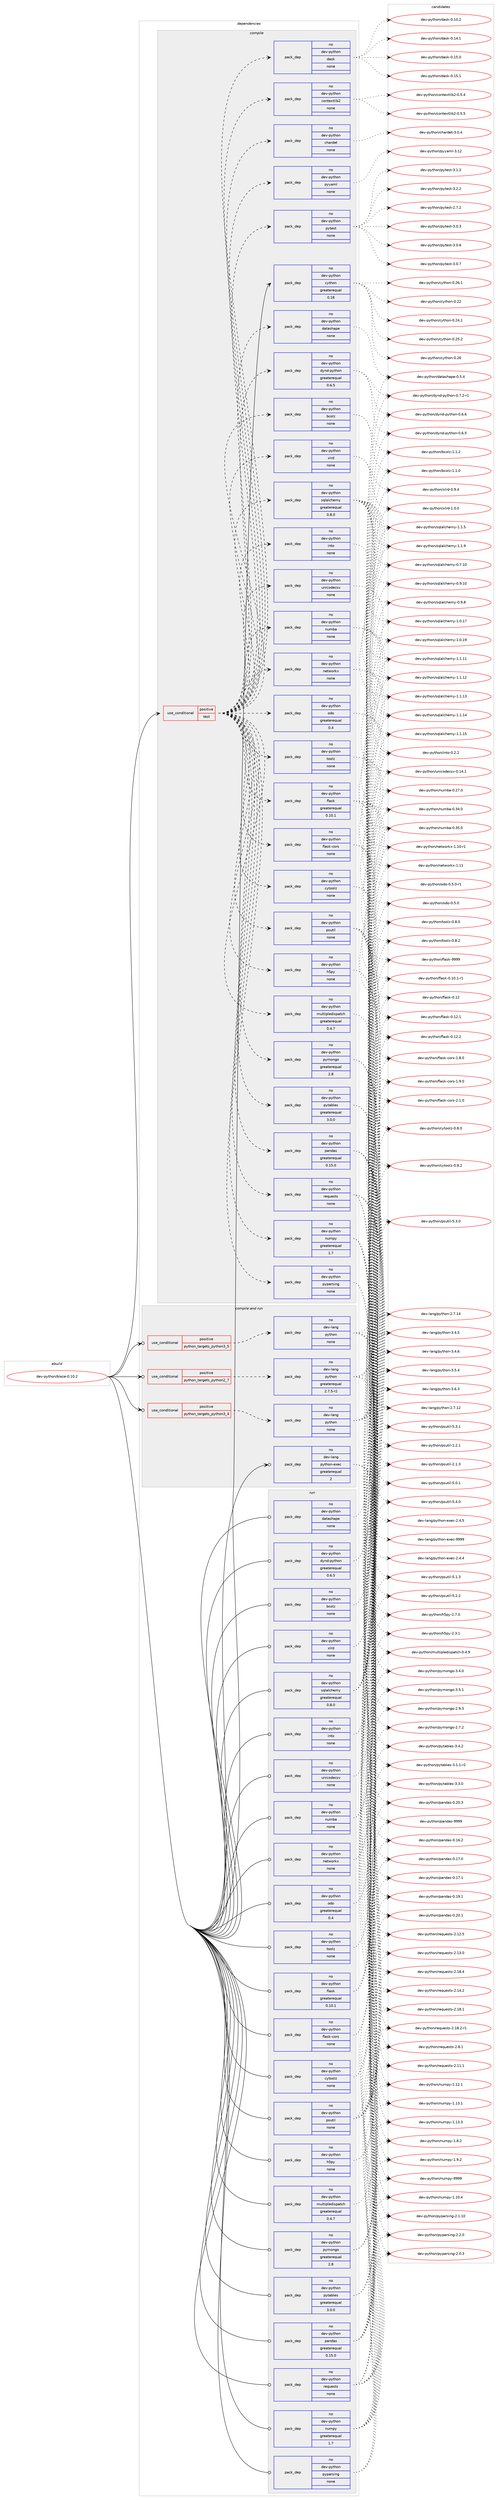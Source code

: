 digraph prolog {

# *************
# Graph options
# *************

newrank=true;
concentrate=true;
compound=true;
graph [rankdir=LR,fontname=Helvetica,fontsize=10,ranksep=1.5];#, ranksep=2.5, nodesep=0.2];
edge  [arrowhead=vee];
node  [fontname=Helvetica,fontsize=10];

# **********
# The ebuild
# **********

subgraph cluster_leftcol {
color=gray;
rank=same;
label=<<i>ebuild</i>>;
id [label="dev-python/blaze-0.10.2", color=red, width=4, href="../dev-python/blaze-0.10.2.svg"];
}

# ****************
# The dependencies
# ****************

subgraph cluster_midcol {
color=gray;
label=<<i>dependencies</i>>;
subgraph cluster_compile {
fillcolor="#eeeeee";
style=filled;
label=<<i>compile</i>>;
subgraph cond30140 {
dependency148731 [label=<<TABLE BORDER="0" CELLBORDER="1" CELLSPACING="0" CELLPADDING="4"><TR><TD ROWSPAN="3" CELLPADDING="10">use_conditional</TD></TR><TR><TD>positive</TD></TR><TR><TD>test</TD></TR></TABLE>>, shape=none, color=red];
subgraph pack114770 {
dependency148732 [label=<<TABLE BORDER="0" CELLBORDER="1" CELLSPACING="0" CELLPADDING="4" WIDTH="220"><TR><TD ROWSPAN="6" CELLPADDING="30">pack_dep</TD></TR><TR><TD WIDTH="110">no</TD></TR><TR><TD>dev-python</TD></TR><TR><TD>datashape</TD></TR><TR><TD>none</TD></TR><TR><TD></TD></TR></TABLE>>, shape=none, color=blue];
}
dependency148731:e -> dependency148732:w [weight=20,style="dashed",arrowhead="vee"];
subgraph pack114771 {
dependency148733 [label=<<TABLE BORDER="0" CELLBORDER="1" CELLSPACING="0" CELLPADDING="4" WIDTH="220"><TR><TD ROWSPAN="6" CELLPADDING="30">pack_dep</TD></TR><TR><TD WIDTH="110">no</TD></TR><TR><TD>dev-python</TD></TR><TR><TD>dynd-python</TD></TR><TR><TD>greaterequal</TD></TR><TR><TD>0.6.5</TD></TR></TABLE>>, shape=none, color=blue];
}
dependency148731:e -> dependency148733:w [weight=20,style="dashed",arrowhead="vee"];
subgraph pack114772 {
dependency148734 [label=<<TABLE BORDER="0" CELLBORDER="1" CELLSPACING="0" CELLPADDING="4" WIDTH="220"><TR><TD ROWSPAN="6" CELLPADDING="30">pack_dep</TD></TR><TR><TD WIDTH="110">no</TD></TR><TR><TD>dev-python</TD></TR><TR><TD>numpy</TD></TR><TR><TD>greaterequal</TD></TR><TR><TD>1.7</TD></TR></TABLE>>, shape=none, color=blue];
}
dependency148731:e -> dependency148734:w [weight=20,style="dashed",arrowhead="vee"];
subgraph pack114773 {
dependency148735 [label=<<TABLE BORDER="0" CELLBORDER="1" CELLSPACING="0" CELLPADDING="4" WIDTH="220"><TR><TD ROWSPAN="6" CELLPADDING="30">pack_dep</TD></TR><TR><TD WIDTH="110">no</TD></TR><TR><TD>dev-python</TD></TR><TR><TD>pyparsing</TD></TR><TR><TD>none</TD></TR><TR><TD></TD></TR></TABLE>>, shape=none, color=blue];
}
dependency148731:e -> dependency148735:w [weight=20,style="dashed",arrowhead="vee"];
subgraph pack114774 {
dependency148736 [label=<<TABLE BORDER="0" CELLBORDER="1" CELLSPACING="0" CELLPADDING="4" WIDTH="220"><TR><TD ROWSPAN="6" CELLPADDING="30">pack_dep</TD></TR><TR><TD WIDTH="110">no</TD></TR><TR><TD>dev-python</TD></TR><TR><TD>toolz</TD></TR><TR><TD>none</TD></TR><TR><TD></TD></TR></TABLE>>, shape=none, color=blue];
}
dependency148731:e -> dependency148736:w [weight=20,style="dashed",arrowhead="vee"];
subgraph pack114775 {
dependency148737 [label=<<TABLE BORDER="0" CELLBORDER="1" CELLSPACING="0" CELLPADDING="4" WIDTH="220"><TR><TD ROWSPAN="6" CELLPADDING="30">pack_dep</TD></TR><TR><TD WIDTH="110">no</TD></TR><TR><TD>dev-python</TD></TR><TR><TD>cytoolz</TD></TR><TR><TD>none</TD></TR><TR><TD></TD></TR></TABLE>>, shape=none, color=blue];
}
dependency148731:e -> dependency148737:w [weight=20,style="dashed",arrowhead="vee"];
subgraph pack114776 {
dependency148738 [label=<<TABLE BORDER="0" CELLBORDER="1" CELLSPACING="0" CELLPADDING="4" WIDTH="220"><TR><TD ROWSPAN="6" CELLPADDING="30">pack_dep</TD></TR><TR><TD WIDTH="110">no</TD></TR><TR><TD>dev-python</TD></TR><TR><TD>pandas</TD></TR><TR><TD>greaterequal</TD></TR><TR><TD>0.15.0</TD></TR></TABLE>>, shape=none, color=blue];
}
dependency148731:e -> dependency148738:w [weight=20,style="dashed",arrowhead="vee"];
subgraph pack114777 {
dependency148739 [label=<<TABLE BORDER="0" CELLBORDER="1" CELLSPACING="0" CELLPADDING="4" WIDTH="220"><TR><TD ROWSPAN="6" CELLPADDING="30">pack_dep</TD></TR><TR><TD WIDTH="110">no</TD></TR><TR><TD>dev-python</TD></TR><TR><TD>h5py</TD></TR><TR><TD>none</TD></TR><TR><TD></TD></TR></TABLE>>, shape=none, color=blue];
}
dependency148731:e -> dependency148739:w [weight=20,style="dashed",arrowhead="vee"];
subgraph pack114778 {
dependency148740 [label=<<TABLE BORDER="0" CELLBORDER="1" CELLSPACING="0" CELLPADDING="4" WIDTH="220"><TR><TD ROWSPAN="6" CELLPADDING="30">pack_dep</TD></TR><TR><TD WIDTH="110">no</TD></TR><TR><TD>dev-python</TD></TR><TR><TD>unicodecsv</TD></TR><TR><TD>none</TD></TR><TR><TD></TD></TR></TABLE>>, shape=none, color=blue];
}
dependency148731:e -> dependency148740:w [weight=20,style="dashed",arrowhead="vee"];
subgraph pack114779 {
dependency148741 [label=<<TABLE BORDER="0" CELLBORDER="1" CELLSPACING="0" CELLPADDING="4" WIDTH="220"><TR><TD ROWSPAN="6" CELLPADDING="30">pack_dep</TD></TR><TR><TD WIDTH="110">no</TD></TR><TR><TD>dev-python</TD></TR><TR><TD>multipledispatch</TD></TR><TR><TD>greaterequal</TD></TR><TR><TD>0.4.7</TD></TR></TABLE>>, shape=none, color=blue];
}
dependency148731:e -> dependency148741:w [weight=20,style="dashed",arrowhead="vee"];
subgraph pack114780 {
dependency148742 [label=<<TABLE BORDER="0" CELLBORDER="1" CELLSPACING="0" CELLPADDING="4" WIDTH="220"><TR><TD ROWSPAN="6" CELLPADDING="30">pack_dep</TD></TR><TR><TD WIDTH="110">no</TD></TR><TR><TD>dev-python</TD></TR><TR><TD>requests</TD></TR><TR><TD>none</TD></TR><TR><TD></TD></TR></TABLE>>, shape=none, color=blue];
}
dependency148731:e -> dependency148742:w [weight=20,style="dashed",arrowhead="vee"];
subgraph pack114781 {
dependency148743 [label=<<TABLE BORDER="0" CELLBORDER="1" CELLSPACING="0" CELLPADDING="4" WIDTH="220"><TR><TD ROWSPAN="6" CELLPADDING="30">pack_dep</TD></TR><TR><TD WIDTH="110">no</TD></TR><TR><TD>dev-python</TD></TR><TR><TD>flask</TD></TR><TR><TD>greaterequal</TD></TR><TR><TD>0.10.1</TD></TR></TABLE>>, shape=none, color=blue];
}
dependency148731:e -> dependency148743:w [weight=20,style="dashed",arrowhead="vee"];
subgraph pack114782 {
dependency148744 [label=<<TABLE BORDER="0" CELLBORDER="1" CELLSPACING="0" CELLPADDING="4" WIDTH="220"><TR><TD ROWSPAN="6" CELLPADDING="30">pack_dep</TD></TR><TR><TD WIDTH="110">no</TD></TR><TR><TD>dev-python</TD></TR><TR><TD>flask-cors</TD></TR><TR><TD>none</TD></TR><TR><TD></TD></TR></TABLE>>, shape=none, color=blue];
}
dependency148731:e -> dependency148744:w [weight=20,style="dashed",arrowhead="vee"];
subgraph pack114783 {
dependency148745 [label=<<TABLE BORDER="0" CELLBORDER="1" CELLSPACING="0" CELLPADDING="4" WIDTH="220"><TR><TD ROWSPAN="6" CELLPADDING="30">pack_dep</TD></TR><TR><TD WIDTH="110">no</TD></TR><TR><TD>dev-python</TD></TR><TR><TD>sqlalchemy</TD></TR><TR><TD>greaterequal</TD></TR><TR><TD>0.8.0</TD></TR></TABLE>>, shape=none, color=blue];
}
dependency148731:e -> dependency148745:w [weight=20,style="dashed",arrowhead="vee"];
subgraph pack114784 {
dependency148746 [label=<<TABLE BORDER="0" CELLBORDER="1" CELLSPACING="0" CELLPADDING="4" WIDTH="220"><TR><TD ROWSPAN="6" CELLPADDING="30">pack_dep</TD></TR><TR><TD WIDTH="110">no</TD></TR><TR><TD>dev-python</TD></TR><TR><TD>pytables</TD></TR><TR><TD>greaterequal</TD></TR><TR><TD>3.0.0</TD></TR></TABLE>>, shape=none, color=blue];
}
dependency148731:e -> dependency148746:w [weight=20,style="dashed",arrowhead="vee"];
subgraph pack114785 {
dependency148747 [label=<<TABLE BORDER="0" CELLBORDER="1" CELLSPACING="0" CELLPADDING="4" WIDTH="220"><TR><TD ROWSPAN="6" CELLPADDING="30">pack_dep</TD></TR><TR><TD WIDTH="110">no</TD></TR><TR><TD>dev-python</TD></TR><TR><TD>pymongo</TD></TR><TR><TD>greaterequal</TD></TR><TR><TD>2.8</TD></TR></TABLE>>, shape=none, color=blue];
}
dependency148731:e -> dependency148747:w [weight=20,style="dashed",arrowhead="vee"];
subgraph pack114786 {
dependency148748 [label=<<TABLE BORDER="0" CELLBORDER="1" CELLSPACING="0" CELLPADDING="4" WIDTH="220"><TR><TD ROWSPAN="6" CELLPADDING="30">pack_dep</TD></TR><TR><TD WIDTH="110">no</TD></TR><TR><TD>dev-python</TD></TR><TR><TD>xlrd</TD></TR><TR><TD>none</TD></TR><TR><TD></TD></TR></TABLE>>, shape=none, color=blue];
}
dependency148731:e -> dependency148748:w [weight=20,style="dashed",arrowhead="vee"];
subgraph pack114787 {
dependency148749 [label=<<TABLE BORDER="0" CELLBORDER="1" CELLSPACING="0" CELLPADDING="4" WIDTH="220"><TR><TD ROWSPAN="6" CELLPADDING="30">pack_dep</TD></TR><TR><TD WIDTH="110">no</TD></TR><TR><TD>dev-python</TD></TR><TR><TD>psutil</TD></TR><TR><TD>none</TD></TR><TR><TD></TD></TR></TABLE>>, shape=none, color=blue];
}
dependency148731:e -> dependency148749:w [weight=20,style="dashed",arrowhead="vee"];
subgraph pack114788 {
dependency148750 [label=<<TABLE BORDER="0" CELLBORDER="1" CELLSPACING="0" CELLPADDING="4" WIDTH="220"><TR><TD ROWSPAN="6" CELLPADDING="30">pack_dep</TD></TR><TR><TD WIDTH="110">no</TD></TR><TR><TD>dev-python</TD></TR><TR><TD>into</TD></TR><TR><TD>none</TD></TR><TR><TD></TD></TR></TABLE>>, shape=none, color=blue];
}
dependency148731:e -> dependency148750:w [weight=20,style="dashed",arrowhead="vee"];
subgraph pack114789 {
dependency148751 [label=<<TABLE BORDER="0" CELLBORDER="1" CELLSPACING="0" CELLPADDING="4" WIDTH="220"><TR><TD ROWSPAN="6" CELLPADDING="30">pack_dep</TD></TR><TR><TD WIDTH="110">no</TD></TR><TR><TD>dev-python</TD></TR><TR><TD>networkx</TD></TR><TR><TD>none</TD></TR><TR><TD></TD></TR></TABLE>>, shape=none, color=blue];
}
dependency148731:e -> dependency148751:w [weight=20,style="dashed",arrowhead="vee"];
subgraph pack114790 {
dependency148752 [label=<<TABLE BORDER="0" CELLBORDER="1" CELLSPACING="0" CELLPADDING="4" WIDTH="220"><TR><TD ROWSPAN="6" CELLPADDING="30">pack_dep</TD></TR><TR><TD WIDTH="110">no</TD></TR><TR><TD>dev-python</TD></TR><TR><TD>numba</TD></TR><TR><TD>none</TD></TR><TR><TD></TD></TR></TABLE>>, shape=none, color=blue];
}
dependency148731:e -> dependency148752:w [weight=20,style="dashed",arrowhead="vee"];
subgraph pack114791 {
dependency148753 [label=<<TABLE BORDER="0" CELLBORDER="1" CELLSPACING="0" CELLPADDING="4" WIDTH="220"><TR><TD ROWSPAN="6" CELLPADDING="30">pack_dep</TD></TR><TR><TD WIDTH="110">no</TD></TR><TR><TD>dev-python</TD></TR><TR><TD>bcolz</TD></TR><TR><TD>none</TD></TR><TR><TD></TD></TR></TABLE>>, shape=none, color=blue];
}
dependency148731:e -> dependency148753:w [weight=20,style="dashed",arrowhead="vee"];
subgraph pack114792 {
dependency148754 [label=<<TABLE BORDER="0" CELLBORDER="1" CELLSPACING="0" CELLPADDING="4" WIDTH="220"><TR><TD ROWSPAN="6" CELLPADDING="30">pack_dep</TD></TR><TR><TD WIDTH="110">no</TD></TR><TR><TD>dev-python</TD></TR><TR><TD>odo</TD></TR><TR><TD>greaterequal</TD></TR><TR><TD>0.4</TD></TR></TABLE>>, shape=none, color=blue];
}
dependency148731:e -> dependency148754:w [weight=20,style="dashed",arrowhead="vee"];
subgraph pack114793 {
dependency148755 [label=<<TABLE BORDER="0" CELLBORDER="1" CELLSPACING="0" CELLPADDING="4" WIDTH="220"><TR><TD ROWSPAN="6" CELLPADDING="30">pack_dep</TD></TR><TR><TD WIDTH="110">no</TD></TR><TR><TD>dev-python</TD></TR><TR><TD>pytest</TD></TR><TR><TD>none</TD></TR><TR><TD></TD></TR></TABLE>>, shape=none, color=blue];
}
dependency148731:e -> dependency148755:w [weight=20,style="dashed",arrowhead="vee"];
subgraph pack114794 {
dependency148756 [label=<<TABLE BORDER="0" CELLBORDER="1" CELLSPACING="0" CELLPADDING="4" WIDTH="220"><TR><TD ROWSPAN="6" CELLPADDING="30">pack_dep</TD></TR><TR><TD WIDTH="110">no</TD></TR><TR><TD>dev-python</TD></TR><TR><TD>pyyaml</TD></TR><TR><TD>none</TD></TR><TR><TD></TD></TR></TABLE>>, shape=none, color=blue];
}
dependency148731:e -> dependency148756:w [weight=20,style="dashed",arrowhead="vee"];
subgraph pack114795 {
dependency148757 [label=<<TABLE BORDER="0" CELLBORDER="1" CELLSPACING="0" CELLPADDING="4" WIDTH="220"><TR><TD ROWSPAN="6" CELLPADDING="30">pack_dep</TD></TR><TR><TD WIDTH="110">no</TD></TR><TR><TD>dev-python</TD></TR><TR><TD>chardet</TD></TR><TR><TD>none</TD></TR><TR><TD></TD></TR></TABLE>>, shape=none, color=blue];
}
dependency148731:e -> dependency148757:w [weight=20,style="dashed",arrowhead="vee"];
subgraph pack114796 {
dependency148758 [label=<<TABLE BORDER="0" CELLBORDER="1" CELLSPACING="0" CELLPADDING="4" WIDTH="220"><TR><TD ROWSPAN="6" CELLPADDING="30">pack_dep</TD></TR><TR><TD WIDTH="110">no</TD></TR><TR><TD>dev-python</TD></TR><TR><TD>contextlib2</TD></TR><TR><TD>none</TD></TR><TR><TD></TD></TR></TABLE>>, shape=none, color=blue];
}
dependency148731:e -> dependency148758:w [weight=20,style="dashed",arrowhead="vee"];
subgraph pack114797 {
dependency148759 [label=<<TABLE BORDER="0" CELLBORDER="1" CELLSPACING="0" CELLPADDING="4" WIDTH="220"><TR><TD ROWSPAN="6" CELLPADDING="30">pack_dep</TD></TR><TR><TD WIDTH="110">no</TD></TR><TR><TD>dev-python</TD></TR><TR><TD>dask</TD></TR><TR><TD>none</TD></TR><TR><TD></TD></TR></TABLE>>, shape=none, color=blue];
}
dependency148731:e -> dependency148759:w [weight=20,style="dashed",arrowhead="vee"];
}
id:e -> dependency148731:w [weight=20,style="solid",arrowhead="vee"];
subgraph pack114798 {
dependency148760 [label=<<TABLE BORDER="0" CELLBORDER="1" CELLSPACING="0" CELLPADDING="4" WIDTH="220"><TR><TD ROWSPAN="6" CELLPADDING="30">pack_dep</TD></TR><TR><TD WIDTH="110">no</TD></TR><TR><TD>dev-python</TD></TR><TR><TD>cython</TD></TR><TR><TD>greaterequal</TD></TR><TR><TD>0.18</TD></TR></TABLE>>, shape=none, color=blue];
}
id:e -> dependency148760:w [weight=20,style="solid",arrowhead="vee"];
}
subgraph cluster_compileandrun {
fillcolor="#eeeeee";
style=filled;
label=<<i>compile and run</i>>;
subgraph cond30141 {
dependency148761 [label=<<TABLE BORDER="0" CELLBORDER="1" CELLSPACING="0" CELLPADDING="4"><TR><TD ROWSPAN="3" CELLPADDING="10">use_conditional</TD></TR><TR><TD>positive</TD></TR><TR><TD>python_targets_python2_7</TD></TR></TABLE>>, shape=none, color=red];
subgraph pack114799 {
dependency148762 [label=<<TABLE BORDER="0" CELLBORDER="1" CELLSPACING="0" CELLPADDING="4" WIDTH="220"><TR><TD ROWSPAN="6" CELLPADDING="30">pack_dep</TD></TR><TR><TD WIDTH="110">no</TD></TR><TR><TD>dev-lang</TD></TR><TR><TD>python</TD></TR><TR><TD>greaterequal</TD></TR><TR><TD>2.7.5-r2</TD></TR></TABLE>>, shape=none, color=blue];
}
dependency148761:e -> dependency148762:w [weight=20,style="dashed",arrowhead="vee"];
}
id:e -> dependency148761:w [weight=20,style="solid",arrowhead="odotvee"];
subgraph cond30142 {
dependency148763 [label=<<TABLE BORDER="0" CELLBORDER="1" CELLSPACING="0" CELLPADDING="4"><TR><TD ROWSPAN="3" CELLPADDING="10">use_conditional</TD></TR><TR><TD>positive</TD></TR><TR><TD>python_targets_python3_4</TD></TR></TABLE>>, shape=none, color=red];
subgraph pack114800 {
dependency148764 [label=<<TABLE BORDER="0" CELLBORDER="1" CELLSPACING="0" CELLPADDING="4" WIDTH="220"><TR><TD ROWSPAN="6" CELLPADDING="30">pack_dep</TD></TR><TR><TD WIDTH="110">no</TD></TR><TR><TD>dev-lang</TD></TR><TR><TD>python</TD></TR><TR><TD>none</TD></TR><TR><TD></TD></TR></TABLE>>, shape=none, color=blue];
}
dependency148763:e -> dependency148764:w [weight=20,style="dashed",arrowhead="vee"];
}
id:e -> dependency148763:w [weight=20,style="solid",arrowhead="odotvee"];
subgraph cond30143 {
dependency148765 [label=<<TABLE BORDER="0" CELLBORDER="1" CELLSPACING="0" CELLPADDING="4"><TR><TD ROWSPAN="3" CELLPADDING="10">use_conditional</TD></TR><TR><TD>positive</TD></TR><TR><TD>python_targets_python3_5</TD></TR></TABLE>>, shape=none, color=red];
subgraph pack114801 {
dependency148766 [label=<<TABLE BORDER="0" CELLBORDER="1" CELLSPACING="0" CELLPADDING="4" WIDTH="220"><TR><TD ROWSPAN="6" CELLPADDING="30">pack_dep</TD></TR><TR><TD WIDTH="110">no</TD></TR><TR><TD>dev-lang</TD></TR><TR><TD>python</TD></TR><TR><TD>none</TD></TR><TR><TD></TD></TR></TABLE>>, shape=none, color=blue];
}
dependency148765:e -> dependency148766:w [weight=20,style="dashed",arrowhead="vee"];
}
id:e -> dependency148765:w [weight=20,style="solid",arrowhead="odotvee"];
subgraph pack114802 {
dependency148767 [label=<<TABLE BORDER="0" CELLBORDER="1" CELLSPACING="0" CELLPADDING="4" WIDTH="220"><TR><TD ROWSPAN="6" CELLPADDING="30">pack_dep</TD></TR><TR><TD WIDTH="110">no</TD></TR><TR><TD>dev-lang</TD></TR><TR><TD>python-exec</TD></TR><TR><TD>greaterequal</TD></TR><TR><TD>2</TD></TR></TABLE>>, shape=none, color=blue];
}
id:e -> dependency148767:w [weight=20,style="solid",arrowhead="odotvee"];
}
subgraph cluster_run {
fillcolor="#eeeeee";
style=filled;
label=<<i>run</i>>;
subgraph pack114803 {
dependency148768 [label=<<TABLE BORDER="0" CELLBORDER="1" CELLSPACING="0" CELLPADDING="4" WIDTH="220"><TR><TD ROWSPAN="6" CELLPADDING="30">pack_dep</TD></TR><TR><TD WIDTH="110">no</TD></TR><TR><TD>dev-python</TD></TR><TR><TD>bcolz</TD></TR><TR><TD>none</TD></TR><TR><TD></TD></TR></TABLE>>, shape=none, color=blue];
}
id:e -> dependency148768:w [weight=20,style="solid",arrowhead="odot"];
subgraph pack114804 {
dependency148769 [label=<<TABLE BORDER="0" CELLBORDER="1" CELLSPACING="0" CELLPADDING="4" WIDTH="220"><TR><TD ROWSPAN="6" CELLPADDING="30">pack_dep</TD></TR><TR><TD WIDTH="110">no</TD></TR><TR><TD>dev-python</TD></TR><TR><TD>cytoolz</TD></TR><TR><TD>none</TD></TR><TR><TD></TD></TR></TABLE>>, shape=none, color=blue];
}
id:e -> dependency148769:w [weight=20,style="solid",arrowhead="odot"];
subgraph pack114805 {
dependency148770 [label=<<TABLE BORDER="0" CELLBORDER="1" CELLSPACING="0" CELLPADDING="4" WIDTH="220"><TR><TD ROWSPAN="6" CELLPADDING="30">pack_dep</TD></TR><TR><TD WIDTH="110">no</TD></TR><TR><TD>dev-python</TD></TR><TR><TD>datashape</TD></TR><TR><TD>none</TD></TR><TR><TD></TD></TR></TABLE>>, shape=none, color=blue];
}
id:e -> dependency148770:w [weight=20,style="solid",arrowhead="odot"];
subgraph pack114806 {
dependency148771 [label=<<TABLE BORDER="0" CELLBORDER="1" CELLSPACING="0" CELLPADDING="4" WIDTH="220"><TR><TD ROWSPAN="6" CELLPADDING="30">pack_dep</TD></TR><TR><TD WIDTH="110">no</TD></TR><TR><TD>dev-python</TD></TR><TR><TD>dynd-python</TD></TR><TR><TD>greaterequal</TD></TR><TR><TD>0.6.5</TD></TR></TABLE>>, shape=none, color=blue];
}
id:e -> dependency148771:w [weight=20,style="solid",arrowhead="odot"];
subgraph pack114807 {
dependency148772 [label=<<TABLE BORDER="0" CELLBORDER="1" CELLSPACING="0" CELLPADDING="4" WIDTH="220"><TR><TD ROWSPAN="6" CELLPADDING="30">pack_dep</TD></TR><TR><TD WIDTH="110">no</TD></TR><TR><TD>dev-python</TD></TR><TR><TD>flask</TD></TR><TR><TD>greaterequal</TD></TR><TR><TD>0.10.1</TD></TR></TABLE>>, shape=none, color=blue];
}
id:e -> dependency148772:w [weight=20,style="solid",arrowhead="odot"];
subgraph pack114808 {
dependency148773 [label=<<TABLE BORDER="0" CELLBORDER="1" CELLSPACING="0" CELLPADDING="4" WIDTH="220"><TR><TD ROWSPAN="6" CELLPADDING="30">pack_dep</TD></TR><TR><TD WIDTH="110">no</TD></TR><TR><TD>dev-python</TD></TR><TR><TD>flask-cors</TD></TR><TR><TD>none</TD></TR><TR><TD></TD></TR></TABLE>>, shape=none, color=blue];
}
id:e -> dependency148773:w [weight=20,style="solid",arrowhead="odot"];
subgraph pack114809 {
dependency148774 [label=<<TABLE BORDER="0" CELLBORDER="1" CELLSPACING="0" CELLPADDING="4" WIDTH="220"><TR><TD ROWSPAN="6" CELLPADDING="30">pack_dep</TD></TR><TR><TD WIDTH="110">no</TD></TR><TR><TD>dev-python</TD></TR><TR><TD>h5py</TD></TR><TR><TD>none</TD></TR><TR><TD></TD></TR></TABLE>>, shape=none, color=blue];
}
id:e -> dependency148774:w [weight=20,style="solid",arrowhead="odot"];
subgraph pack114810 {
dependency148775 [label=<<TABLE BORDER="0" CELLBORDER="1" CELLSPACING="0" CELLPADDING="4" WIDTH="220"><TR><TD ROWSPAN="6" CELLPADDING="30">pack_dep</TD></TR><TR><TD WIDTH="110">no</TD></TR><TR><TD>dev-python</TD></TR><TR><TD>into</TD></TR><TR><TD>none</TD></TR><TR><TD></TD></TR></TABLE>>, shape=none, color=blue];
}
id:e -> dependency148775:w [weight=20,style="solid",arrowhead="odot"];
subgraph pack114811 {
dependency148776 [label=<<TABLE BORDER="0" CELLBORDER="1" CELLSPACING="0" CELLPADDING="4" WIDTH="220"><TR><TD ROWSPAN="6" CELLPADDING="30">pack_dep</TD></TR><TR><TD WIDTH="110">no</TD></TR><TR><TD>dev-python</TD></TR><TR><TD>multipledispatch</TD></TR><TR><TD>greaterequal</TD></TR><TR><TD>0.4.7</TD></TR></TABLE>>, shape=none, color=blue];
}
id:e -> dependency148776:w [weight=20,style="solid",arrowhead="odot"];
subgraph pack114812 {
dependency148777 [label=<<TABLE BORDER="0" CELLBORDER="1" CELLSPACING="0" CELLPADDING="4" WIDTH="220"><TR><TD ROWSPAN="6" CELLPADDING="30">pack_dep</TD></TR><TR><TD WIDTH="110">no</TD></TR><TR><TD>dev-python</TD></TR><TR><TD>networkx</TD></TR><TR><TD>none</TD></TR><TR><TD></TD></TR></TABLE>>, shape=none, color=blue];
}
id:e -> dependency148777:w [weight=20,style="solid",arrowhead="odot"];
subgraph pack114813 {
dependency148778 [label=<<TABLE BORDER="0" CELLBORDER="1" CELLSPACING="0" CELLPADDING="4" WIDTH="220"><TR><TD ROWSPAN="6" CELLPADDING="30">pack_dep</TD></TR><TR><TD WIDTH="110">no</TD></TR><TR><TD>dev-python</TD></TR><TR><TD>numba</TD></TR><TR><TD>none</TD></TR><TR><TD></TD></TR></TABLE>>, shape=none, color=blue];
}
id:e -> dependency148778:w [weight=20,style="solid",arrowhead="odot"];
subgraph pack114814 {
dependency148779 [label=<<TABLE BORDER="0" CELLBORDER="1" CELLSPACING="0" CELLPADDING="4" WIDTH="220"><TR><TD ROWSPAN="6" CELLPADDING="30">pack_dep</TD></TR><TR><TD WIDTH="110">no</TD></TR><TR><TD>dev-python</TD></TR><TR><TD>numpy</TD></TR><TR><TD>greaterequal</TD></TR><TR><TD>1.7</TD></TR></TABLE>>, shape=none, color=blue];
}
id:e -> dependency148779:w [weight=20,style="solid",arrowhead="odot"];
subgraph pack114815 {
dependency148780 [label=<<TABLE BORDER="0" CELLBORDER="1" CELLSPACING="0" CELLPADDING="4" WIDTH="220"><TR><TD ROWSPAN="6" CELLPADDING="30">pack_dep</TD></TR><TR><TD WIDTH="110">no</TD></TR><TR><TD>dev-python</TD></TR><TR><TD>odo</TD></TR><TR><TD>greaterequal</TD></TR><TR><TD>0.4</TD></TR></TABLE>>, shape=none, color=blue];
}
id:e -> dependency148780:w [weight=20,style="solid",arrowhead="odot"];
subgraph pack114816 {
dependency148781 [label=<<TABLE BORDER="0" CELLBORDER="1" CELLSPACING="0" CELLPADDING="4" WIDTH="220"><TR><TD ROWSPAN="6" CELLPADDING="30">pack_dep</TD></TR><TR><TD WIDTH="110">no</TD></TR><TR><TD>dev-python</TD></TR><TR><TD>pandas</TD></TR><TR><TD>greaterequal</TD></TR><TR><TD>0.15.0</TD></TR></TABLE>>, shape=none, color=blue];
}
id:e -> dependency148781:w [weight=20,style="solid",arrowhead="odot"];
subgraph pack114817 {
dependency148782 [label=<<TABLE BORDER="0" CELLBORDER="1" CELLSPACING="0" CELLPADDING="4" WIDTH="220"><TR><TD ROWSPAN="6" CELLPADDING="30">pack_dep</TD></TR><TR><TD WIDTH="110">no</TD></TR><TR><TD>dev-python</TD></TR><TR><TD>psutil</TD></TR><TR><TD>none</TD></TR><TR><TD></TD></TR></TABLE>>, shape=none, color=blue];
}
id:e -> dependency148782:w [weight=20,style="solid",arrowhead="odot"];
subgraph pack114818 {
dependency148783 [label=<<TABLE BORDER="0" CELLBORDER="1" CELLSPACING="0" CELLPADDING="4" WIDTH="220"><TR><TD ROWSPAN="6" CELLPADDING="30">pack_dep</TD></TR><TR><TD WIDTH="110">no</TD></TR><TR><TD>dev-python</TD></TR><TR><TD>pymongo</TD></TR><TR><TD>greaterequal</TD></TR><TR><TD>2.8</TD></TR></TABLE>>, shape=none, color=blue];
}
id:e -> dependency148783:w [weight=20,style="solid",arrowhead="odot"];
subgraph pack114819 {
dependency148784 [label=<<TABLE BORDER="0" CELLBORDER="1" CELLSPACING="0" CELLPADDING="4" WIDTH="220"><TR><TD ROWSPAN="6" CELLPADDING="30">pack_dep</TD></TR><TR><TD WIDTH="110">no</TD></TR><TR><TD>dev-python</TD></TR><TR><TD>pyparsing</TD></TR><TR><TD>none</TD></TR><TR><TD></TD></TR></TABLE>>, shape=none, color=blue];
}
id:e -> dependency148784:w [weight=20,style="solid",arrowhead="odot"];
subgraph pack114820 {
dependency148785 [label=<<TABLE BORDER="0" CELLBORDER="1" CELLSPACING="0" CELLPADDING="4" WIDTH="220"><TR><TD ROWSPAN="6" CELLPADDING="30">pack_dep</TD></TR><TR><TD WIDTH="110">no</TD></TR><TR><TD>dev-python</TD></TR><TR><TD>pytables</TD></TR><TR><TD>greaterequal</TD></TR><TR><TD>3.0.0</TD></TR></TABLE>>, shape=none, color=blue];
}
id:e -> dependency148785:w [weight=20,style="solid",arrowhead="odot"];
subgraph pack114821 {
dependency148786 [label=<<TABLE BORDER="0" CELLBORDER="1" CELLSPACING="0" CELLPADDING="4" WIDTH="220"><TR><TD ROWSPAN="6" CELLPADDING="30">pack_dep</TD></TR><TR><TD WIDTH="110">no</TD></TR><TR><TD>dev-python</TD></TR><TR><TD>requests</TD></TR><TR><TD>none</TD></TR><TR><TD></TD></TR></TABLE>>, shape=none, color=blue];
}
id:e -> dependency148786:w [weight=20,style="solid",arrowhead="odot"];
subgraph pack114822 {
dependency148787 [label=<<TABLE BORDER="0" CELLBORDER="1" CELLSPACING="0" CELLPADDING="4" WIDTH="220"><TR><TD ROWSPAN="6" CELLPADDING="30">pack_dep</TD></TR><TR><TD WIDTH="110">no</TD></TR><TR><TD>dev-python</TD></TR><TR><TD>sqlalchemy</TD></TR><TR><TD>greaterequal</TD></TR><TR><TD>0.8.0</TD></TR></TABLE>>, shape=none, color=blue];
}
id:e -> dependency148787:w [weight=20,style="solid",arrowhead="odot"];
subgraph pack114823 {
dependency148788 [label=<<TABLE BORDER="0" CELLBORDER="1" CELLSPACING="0" CELLPADDING="4" WIDTH="220"><TR><TD ROWSPAN="6" CELLPADDING="30">pack_dep</TD></TR><TR><TD WIDTH="110">no</TD></TR><TR><TD>dev-python</TD></TR><TR><TD>toolz</TD></TR><TR><TD>none</TD></TR><TR><TD></TD></TR></TABLE>>, shape=none, color=blue];
}
id:e -> dependency148788:w [weight=20,style="solid",arrowhead="odot"];
subgraph pack114824 {
dependency148789 [label=<<TABLE BORDER="0" CELLBORDER="1" CELLSPACING="0" CELLPADDING="4" WIDTH="220"><TR><TD ROWSPAN="6" CELLPADDING="30">pack_dep</TD></TR><TR><TD WIDTH="110">no</TD></TR><TR><TD>dev-python</TD></TR><TR><TD>unicodecsv</TD></TR><TR><TD>none</TD></TR><TR><TD></TD></TR></TABLE>>, shape=none, color=blue];
}
id:e -> dependency148789:w [weight=20,style="solid",arrowhead="odot"];
subgraph pack114825 {
dependency148790 [label=<<TABLE BORDER="0" CELLBORDER="1" CELLSPACING="0" CELLPADDING="4" WIDTH="220"><TR><TD ROWSPAN="6" CELLPADDING="30">pack_dep</TD></TR><TR><TD WIDTH="110">no</TD></TR><TR><TD>dev-python</TD></TR><TR><TD>xlrd</TD></TR><TR><TD>none</TD></TR><TR><TD></TD></TR></TABLE>>, shape=none, color=blue];
}
id:e -> dependency148790:w [weight=20,style="solid",arrowhead="odot"];
}
}

# **************
# The candidates
# **************

subgraph cluster_choices {
rank=same;
color=gray;
label=<<i>candidates</i>>;

subgraph choice114770 {
color=black;
nodesep=1;
choice1001011184511212111610411111047100971169711510497112101454846534652 [label="dev-python/datashape-0.5.4", color=red, width=4,href="../dev-python/datashape-0.5.4.svg"];
dependency148732:e -> choice1001011184511212111610411111047100971169711510497112101454846534652:w [style=dotted,weight="100"];
}
subgraph choice114771 {
color=black;
nodesep=1;
choice100101118451121211161041111104710012111010045112121116104111110454846544653 [label="dev-python/dynd-python-0.6.5", color=red, width=4,href="../dev-python/dynd-python-0.6.5.svg"];
choice100101118451121211161041111104710012111010045112121116104111110454846544654 [label="dev-python/dynd-python-0.6.6", color=red, width=4,href="../dev-python/dynd-python-0.6.6.svg"];
choice1001011184511212111610411111047100121110100451121211161041111104548465546504511449 [label="dev-python/dynd-python-0.7.2-r1", color=red, width=4,href="../dev-python/dynd-python-0.7.2-r1.svg"];
dependency148733:e -> choice100101118451121211161041111104710012111010045112121116104111110454846544653:w [style=dotted,weight="100"];
dependency148733:e -> choice100101118451121211161041111104710012111010045112121116104111110454846544654:w [style=dotted,weight="100"];
dependency148733:e -> choice1001011184511212111610411111047100121110100451121211161041111104548465546504511449:w [style=dotted,weight="100"];
}
subgraph choice114772 {
color=black;
nodesep=1;
choice100101118451121211161041111104711011710911212145494649484652 [label="dev-python/numpy-1.10.4", color=red, width=4,href="../dev-python/numpy-1.10.4.svg"];
choice100101118451121211161041111104711011710911212145494649504649 [label="dev-python/numpy-1.12.1", color=red, width=4,href="../dev-python/numpy-1.12.1.svg"];
choice100101118451121211161041111104711011710911212145494649514649 [label="dev-python/numpy-1.13.1", color=red, width=4,href="../dev-python/numpy-1.13.1.svg"];
choice100101118451121211161041111104711011710911212145494649514651 [label="dev-python/numpy-1.13.3", color=red, width=4,href="../dev-python/numpy-1.13.3.svg"];
choice1001011184511212111610411111047110117109112121454946564650 [label="dev-python/numpy-1.8.2", color=red, width=4,href="../dev-python/numpy-1.8.2.svg"];
choice1001011184511212111610411111047110117109112121454946574650 [label="dev-python/numpy-1.9.2", color=red, width=4,href="../dev-python/numpy-1.9.2.svg"];
choice10010111845112121116104111110471101171091121214557575757 [label="dev-python/numpy-9999", color=red, width=4,href="../dev-python/numpy-9999.svg"];
dependency148734:e -> choice100101118451121211161041111104711011710911212145494649484652:w [style=dotted,weight="100"];
dependency148734:e -> choice100101118451121211161041111104711011710911212145494649504649:w [style=dotted,weight="100"];
dependency148734:e -> choice100101118451121211161041111104711011710911212145494649514649:w [style=dotted,weight="100"];
dependency148734:e -> choice100101118451121211161041111104711011710911212145494649514651:w [style=dotted,weight="100"];
dependency148734:e -> choice1001011184511212111610411111047110117109112121454946564650:w [style=dotted,weight="100"];
dependency148734:e -> choice1001011184511212111610411111047110117109112121454946574650:w [style=dotted,weight="100"];
dependency148734:e -> choice10010111845112121116104111110471101171091121214557575757:w [style=dotted,weight="100"];
}
subgraph choice114773 {
color=black;
nodesep=1;
choice100101118451121211161041111104711212111297114115105110103455046484651 [label="dev-python/pyparsing-2.0.3", color=red, width=4,href="../dev-python/pyparsing-2.0.3.svg"];
choice10010111845112121116104111110471121211129711411510511010345504649464948 [label="dev-python/pyparsing-2.1.10", color=red, width=4,href="../dev-python/pyparsing-2.1.10.svg"];
choice100101118451121211161041111104711212111297114115105110103455046504648 [label="dev-python/pyparsing-2.2.0", color=red, width=4,href="../dev-python/pyparsing-2.2.0.svg"];
dependency148735:e -> choice100101118451121211161041111104711212111297114115105110103455046484651:w [style=dotted,weight="100"];
dependency148735:e -> choice10010111845112121116104111110471121211129711411510511010345504649464948:w [style=dotted,weight="100"];
dependency148735:e -> choice100101118451121211161041111104711212111297114115105110103455046504648:w [style=dotted,weight="100"];
}
subgraph choice114774 {
color=black;
nodesep=1;
choice1001011184511212111610411111047116111111108122454846564648 [label="dev-python/toolz-0.8.0", color=red, width=4,href="../dev-python/toolz-0.8.0.svg"];
choice1001011184511212111610411111047116111111108122454846564650 [label="dev-python/toolz-0.8.2", color=red, width=4,href="../dev-python/toolz-0.8.2.svg"];
dependency148736:e -> choice1001011184511212111610411111047116111111108122454846564648:w [style=dotted,weight="100"];
dependency148736:e -> choice1001011184511212111610411111047116111111108122454846564650:w [style=dotted,weight="100"];
}
subgraph choice114775 {
color=black;
nodesep=1;
choice100101118451121211161041111104799121116111111108122454846564648 [label="dev-python/cytoolz-0.8.0", color=red, width=4,href="../dev-python/cytoolz-0.8.0.svg"];
choice100101118451121211161041111104799121116111111108122454846564650 [label="dev-python/cytoolz-0.8.2", color=red, width=4,href="../dev-python/cytoolz-0.8.2.svg"];
dependency148737:e -> choice100101118451121211161041111104799121116111111108122454846564648:w [style=dotted,weight="100"];
dependency148737:e -> choice100101118451121211161041111104799121116111111108122454846564650:w [style=dotted,weight="100"];
}
subgraph choice114776 {
color=black;
nodesep=1;
choice1001011184511212111610411111047112971101009711545484649544650 [label="dev-python/pandas-0.16.2", color=red, width=4,href="../dev-python/pandas-0.16.2.svg"];
choice1001011184511212111610411111047112971101009711545484649554648 [label="dev-python/pandas-0.17.0", color=red, width=4,href="../dev-python/pandas-0.17.0.svg"];
choice1001011184511212111610411111047112971101009711545484649554649 [label="dev-python/pandas-0.17.1", color=red, width=4,href="../dev-python/pandas-0.17.1.svg"];
choice1001011184511212111610411111047112971101009711545484649574649 [label="dev-python/pandas-0.19.1", color=red, width=4,href="../dev-python/pandas-0.19.1.svg"];
choice1001011184511212111610411111047112971101009711545484650484649 [label="dev-python/pandas-0.20.1", color=red, width=4,href="../dev-python/pandas-0.20.1.svg"];
choice1001011184511212111610411111047112971101009711545484650484651 [label="dev-python/pandas-0.20.3", color=red, width=4,href="../dev-python/pandas-0.20.3.svg"];
choice100101118451121211161041111104711297110100971154557575757 [label="dev-python/pandas-9999", color=red, width=4,href="../dev-python/pandas-9999.svg"];
dependency148738:e -> choice1001011184511212111610411111047112971101009711545484649544650:w [style=dotted,weight="100"];
dependency148738:e -> choice1001011184511212111610411111047112971101009711545484649554648:w [style=dotted,weight="100"];
dependency148738:e -> choice1001011184511212111610411111047112971101009711545484649554649:w [style=dotted,weight="100"];
dependency148738:e -> choice1001011184511212111610411111047112971101009711545484649574649:w [style=dotted,weight="100"];
dependency148738:e -> choice1001011184511212111610411111047112971101009711545484650484649:w [style=dotted,weight="100"];
dependency148738:e -> choice1001011184511212111610411111047112971101009711545484650484651:w [style=dotted,weight="100"];
dependency148738:e -> choice100101118451121211161041111104711297110100971154557575757:w [style=dotted,weight="100"];
}
subgraph choice114777 {
color=black;
nodesep=1;
choice100101118451121211161041111104710453112121455046514649 [label="dev-python/h5py-2.3.1", color=red, width=4,href="../dev-python/h5py-2.3.1.svg"];
choice100101118451121211161041111104710453112121455046554648 [label="dev-python/h5py-2.7.0", color=red, width=4,href="../dev-python/h5py-2.7.0.svg"];
dependency148739:e -> choice100101118451121211161041111104710453112121455046514649:w [style=dotted,weight="100"];
dependency148739:e -> choice100101118451121211161041111104710453112121455046554648:w [style=dotted,weight="100"];
}
subgraph choice114778 {
color=black;
nodesep=1;
choice1001011184511212111610411111047117110105991111001019911511845484649524649 [label="dev-python/unicodecsv-0.14.1", color=red, width=4,href="../dev-python/unicodecsv-0.14.1.svg"];
dependency148740:e -> choice1001011184511212111610411111047117110105991111001019911511845484649524649:w [style=dotted,weight="100"];
}
subgraph choice114779 {
color=black;
nodesep=1;
choice10010111845112121116104111110471091171081161051121081011001051151129711699104454846524657 [label="dev-python/multipledispatch-0.4.9", color=red, width=4,href="../dev-python/multipledispatch-0.4.9.svg"];
dependency148741:e -> choice10010111845112121116104111110471091171081161051121081011001051151129711699104454846524657:w [style=dotted,weight="100"];
}
subgraph choice114780 {
color=black;
nodesep=1;
choice100101118451121211161041111104711410111311710111511611545504649494649 [label="dev-python/requests-2.11.1", color=red, width=4,href="../dev-python/requests-2.11.1.svg"];
choice100101118451121211161041111104711410111311710111511611545504649504653 [label="dev-python/requests-2.12.5", color=red, width=4,href="../dev-python/requests-2.12.5.svg"];
choice100101118451121211161041111104711410111311710111511611545504649514648 [label="dev-python/requests-2.13.0", color=red, width=4,href="../dev-python/requests-2.13.0.svg"];
choice100101118451121211161041111104711410111311710111511611545504649524650 [label="dev-python/requests-2.14.2", color=red, width=4,href="../dev-python/requests-2.14.2.svg"];
choice100101118451121211161041111104711410111311710111511611545504649564649 [label="dev-python/requests-2.18.1", color=red, width=4,href="../dev-python/requests-2.18.1.svg"];
choice1001011184511212111610411111047114101113117101115116115455046495646504511449 [label="dev-python/requests-2.18.2-r1", color=red, width=4,href="../dev-python/requests-2.18.2-r1.svg"];
choice100101118451121211161041111104711410111311710111511611545504649564652 [label="dev-python/requests-2.18.4", color=red, width=4,href="../dev-python/requests-2.18.4.svg"];
choice1001011184511212111610411111047114101113117101115116115455046564649 [label="dev-python/requests-2.8.1", color=red, width=4,href="../dev-python/requests-2.8.1.svg"];
dependency148742:e -> choice100101118451121211161041111104711410111311710111511611545504649494649:w [style=dotted,weight="100"];
dependency148742:e -> choice100101118451121211161041111104711410111311710111511611545504649504653:w [style=dotted,weight="100"];
dependency148742:e -> choice100101118451121211161041111104711410111311710111511611545504649514648:w [style=dotted,weight="100"];
dependency148742:e -> choice100101118451121211161041111104711410111311710111511611545504649524650:w [style=dotted,weight="100"];
dependency148742:e -> choice100101118451121211161041111104711410111311710111511611545504649564649:w [style=dotted,weight="100"];
dependency148742:e -> choice1001011184511212111610411111047114101113117101115116115455046495646504511449:w [style=dotted,weight="100"];
dependency148742:e -> choice100101118451121211161041111104711410111311710111511611545504649564652:w [style=dotted,weight="100"];
dependency148742:e -> choice1001011184511212111610411111047114101113117101115116115455046564649:w [style=dotted,weight="100"];
}
subgraph choice114781 {
color=black;
nodesep=1;
choice100101118451121211161041111104710210897115107454846494846494511449 [label="dev-python/flask-0.10.1-r1", color=red, width=4,href="../dev-python/flask-0.10.1-r1.svg"];
choice1001011184511212111610411111047102108971151074548464950 [label="dev-python/flask-0.12", color=red, width=4,href="../dev-python/flask-0.12.svg"];
choice10010111845112121116104111110471021089711510745484649504649 [label="dev-python/flask-0.12.1", color=red, width=4,href="../dev-python/flask-0.12.1.svg"];
choice10010111845112121116104111110471021089711510745484649504650 [label="dev-python/flask-0.12.2", color=red, width=4,href="../dev-python/flask-0.12.2.svg"];
choice1001011184511212111610411111047102108971151074557575757 [label="dev-python/flask-9999", color=red, width=4,href="../dev-python/flask-9999.svg"];
dependency148743:e -> choice100101118451121211161041111104710210897115107454846494846494511449:w [style=dotted,weight="100"];
dependency148743:e -> choice1001011184511212111610411111047102108971151074548464950:w [style=dotted,weight="100"];
dependency148743:e -> choice10010111845112121116104111110471021089711510745484649504649:w [style=dotted,weight="100"];
dependency148743:e -> choice10010111845112121116104111110471021089711510745484649504650:w [style=dotted,weight="100"];
dependency148743:e -> choice1001011184511212111610411111047102108971151074557575757:w [style=dotted,weight="100"];
}
subgraph choice114782 {
color=black;
nodesep=1;
choice1001011184511212111610411111047102108971151074599111114115454946564648 [label="dev-python/flask-cors-1.8.0", color=red, width=4,href="../dev-python/flask-cors-1.8.0.svg"];
choice1001011184511212111610411111047102108971151074599111114115454946574648 [label="dev-python/flask-cors-1.9.0", color=red, width=4,href="../dev-python/flask-cors-1.9.0.svg"];
choice1001011184511212111610411111047102108971151074599111114115455046494648 [label="dev-python/flask-cors-2.1.0", color=red, width=4,href="../dev-python/flask-cors-2.1.0.svg"];
dependency148744:e -> choice1001011184511212111610411111047102108971151074599111114115454946564648:w [style=dotted,weight="100"];
dependency148744:e -> choice1001011184511212111610411111047102108971151074599111114115454946574648:w [style=dotted,weight="100"];
dependency148744:e -> choice1001011184511212111610411111047102108971151074599111114115455046494648:w [style=dotted,weight="100"];
}
subgraph choice114783 {
color=black;
nodesep=1;
choice1001011184511212111610411111047115113108971089910410110912145484655464948 [label="dev-python/sqlalchemy-0.7.10", color=red, width=4,href="../dev-python/sqlalchemy-0.7.10.svg"];
choice1001011184511212111610411111047115113108971089910410110912145484657464948 [label="dev-python/sqlalchemy-0.9.10", color=red, width=4,href="../dev-python/sqlalchemy-0.9.10.svg"];
choice10010111845112121116104111110471151131089710899104101109121454846574656 [label="dev-python/sqlalchemy-0.9.8", color=red, width=4,href="../dev-python/sqlalchemy-0.9.8.svg"];
choice1001011184511212111610411111047115113108971089910410110912145494648464955 [label="dev-python/sqlalchemy-1.0.17", color=red, width=4,href="../dev-python/sqlalchemy-1.0.17.svg"];
choice1001011184511212111610411111047115113108971089910410110912145494648464957 [label="dev-python/sqlalchemy-1.0.19", color=red, width=4,href="../dev-python/sqlalchemy-1.0.19.svg"];
choice1001011184511212111610411111047115113108971089910410110912145494649464949 [label="dev-python/sqlalchemy-1.1.11", color=red, width=4,href="../dev-python/sqlalchemy-1.1.11.svg"];
choice1001011184511212111610411111047115113108971089910410110912145494649464950 [label="dev-python/sqlalchemy-1.1.12", color=red, width=4,href="../dev-python/sqlalchemy-1.1.12.svg"];
choice1001011184511212111610411111047115113108971089910410110912145494649464951 [label="dev-python/sqlalchemy-1.1.13", color=red, width=4,href="../dev-python/sqlalchemy-1.1.13.svg"];
choice1001011184511212111610411111047115113108971089910410110912145494649464952 [label="dev-python/sqlalchemy-1.1.14", color=red, width=4,href="../dev-python/sqlalchemy-1.1.14.svg"];
choice1001011184511212111610411111047115113108971089910410110912145494649464953 [label="dev-python/sqlalchemy-1.1.15", color=red, width=4,href="../dev-python/sqlalchemy-1.1.15.svg"];
choice10010111845112121116104111110471151131089710899104101109121454946494653 [label="dev-python/sqlalchemy-1.1.5", color=red, width=4,href="../dev-python/sqlalchemy-1.1.5.svg"];
choice10010111845112121116104111110471151131089710899104101109121454946494657 [label="dev-python/sqlalchemy-1.1.9", color=red, width=4,href="../dev-python/sqlalchemy-1.1.9.svg"];
dependency148745:e -> choice1001011184511212111610411111047115113108971089910410110912145484655464948:w [style=dotted,weight="100"];
dependency148745:e -> choice1001011184511212111610411111047115113108971089910410110912145484657464948:w [style=dotted,weight="100"];
dependency148745:e -> choice10010111845112121116104111110471151131089710899104101109121454846574656:w [style=dotted,weight="100"];
dependency148745:e -> choice1001011184511212111610411111047115113108971089910410110912145494648464955:w [style=dotted,weight="100"];
dependency148745:e -> choice1001011184511212111610411111047115113108971089910410110912145494648464957:w [style=dotted,weight="100"];
dependency148745:e -> choice1001011184511212111610411111047115113108971089910410110912145494649464949:w [style=dotted,weight="100"];
dependency148745:e -> choice1001011184511212111610411111047115113108971089910410110912145494649464950:w [style=dotted,weight="100"];
dependency148745:e -> choice1001011184511212111610411111047115113108971089910410110912145494649464951:w [style=dotted,weight="100"];
dependency148745:e -> choice1001011184511212111610411111047115113108971089910410110912145494649464952:w [style=dotted,weight="100"];
dependency148745:e -> choice1001011184511212111610411111047115113108971089910410110912145494649464953:w [style=dotted,weight="100"];
dependency148745:e -> choice10010111845112121116104111110471151131089710899104101109121454946494653:w [style=dotted,weight="100"];
dependency148745:e -> choice10010111845112121116104111110471151131089710899104101109121454946494657:w [style=dotted,weight="100"];
}
subgraph choice114784 {
color=black;
nodesep=1;
choice100101118451121211161041111104711212111697981081011154551464946494511450 [label="dev-python/pytables-3.1.1-r2", color=red, width=4,href="../dev-python/pytables-3.1.1-r2.svg"];
choice10010111845112121116104111110471121211169798108101115455146514648 [label="dev-python/pytables-3.3.0", color=red, width=4,href="../dev-python/pytables-3.3.0.svg"];
choice10010111845112121116104111110471121211169798108101115455146524650 [label="dev-python/pytables-3.4.2", color=red, width=4,href="../dev-python/pytables-3.4.2.svg"];
dependency148746:e -> choice100101118451121211161041111104711212111697981081011154551464946494511450:w [style=dotted,weight="100"];
dependency148746:e -> choice10010111845112121116104111110471121211169798108101115455146514648:w [style=dotted,weight="100"];
dependency148746:e -> choice10010111845112121116104111110471121211169798108101115455146524650:w [style=dotted,weight="100"];
}
subgraph choice114785 {
color=black;
nodesep=1;
choice1001011184511212111610411111047112121109111110103111455046554650 [label="dev-python/pymongo-2.7.2", color=red, width=4,href="../dev-python/pymongo-2.7.2.svg"];
choice1001011184511212111610411111047112121109111110103111455046574651 [label="dev-python/pymongo-2.9.3", color=red, width=4,href="../dev-python/pymongo-2.9.3.svg"];
choice1001011184511212111610411111047112121109111110103111455146524648 [label="dev-python/pymongo-3.4.0", color=red, width=4,href="../dev-python/pymongo-3.4.0.svg"];
choice1001011184511212111610411111047112121109111110103111455146534649 [label="dev-python/pymongo-3.5.1", color=red, width=4,href="../dev-python/pymongo-3.5.1.svg"];
dependency148747:e -> choice1001011184511212111610411111047112121109111110103111455046554650:w [style=dotted,weight="100"];
dependency148747:e -> choice1001011184511212111610411111047112121109111110103111455046574651:w [style=dotted,weight="100"];
dependency148747:e -> choice1001011184511212111610411111047112121109111110103111455146524648:w [style=dotted,weight="100"];
dependency148747:e -> choice1001011184511212111610411111047112121109111110103111455146534649:w [style=dotted,weight="100"];
}
subgraph choice114786 {
color=black;
nodesep=1;
choice1001011184511212111610411111047120108114100454846574652 [label="dev-python/xlrd-0.9.4", color=red, width=4,href="../dev-python/xlrd-0.9.4.svg"];
choice1001011184511212111610411111047120108114100454946484648 [label="dev-python/xlrd-1.0.0", color=red, width=4,href="../dev-python/xlrd-1.0.0.svg"];
dependency148748:e -> choice1001011184511212111610411111047120108114100454846574652:w [style=dotted,weight="100"];
dependency148748:e -> choice1001011184511212111610411111047120108114100454946484648:w [style=dotted,weight="100"];
}
subgraph choice114787 {
color=black;
nodesep=1;
choice1001011184511212111610411111047112115117116105108454946504649 [label="dev-python/psutil-1.2.1", color=red, width=4,href="../dev-python/psutil-1.2.1.svg"];
choice1001011184511212111610411111047112115117116105108455046494651 [label="dev-python/psutil-2.1.3", color=red, width=4,href="../dev-python/psutil-2.1.3.svg"];
choice1001011184511212111610411111047112115117116105108455346484649 [label="dev-python/psutil-5.0.1", color=red, width=4,href="../dev-python/psutil-5.0.1.svg"];
choice1001011184511212111610411111047112115117116105108455346494651 [label="dev-python/psutil-5.1.3", color=red, width=4,href="../dev-python/psutil-5.1.3.svg"];
choice1001011184511212111610411111047112115117116105108455346504650 [label="dev-python/psutil-5.2.2", color=red, width=4,href="../dev-python/psutil-5.2.2.svg"];
choice1001011184511212111610411111047112115117116105108455346514648 [label="dev-python/psutil-5.3.0", color=red, width=4,href="../dev-python/psutil-5.3.0.svg"];
choice1001011184511212111610411111047112115117116105108455346514649 [label="dev-python/psutil-5.3.1", color=red, width=4,href="../dev-python/psutil-5.3.1.svg"];
choice1001011184511212111610411111047112115117116105108455346524648 [label="dev-python/psutil-5.4.0", color=red, width=4,href="../dev-python/psutil-5.4.0.svg"];
dependency148749:e -> choice1001011184511212111610411111047112115117116105108454946504649:w [style=dotted,weight="100"];
dependency148749:e -> choice1001011184511212111610411111047112115117116105108455046494651:w [style=dotted,weight="100"];
dependency148749:e -> choice1001011184511212111610411111047112115117116105108455346484649:w [style=dotted,weight="100"];
dependency148749:e -> choice1001011184511212111610411111047112115117116105108455346494651:w [style=dotted,weight="100"];
dependency148749:e -> choice1001011184511212111610411111047112115117116105108455346504650:w [style=dotted,weight="100"];
dependency148749:e -> choice1001011184511212111610411111047112115117116105108455346514648:w [style=dotted,weight="100"];
dependency148749:e -> choice1001011184511212111610411111047112115117116105108455346514649:w [style=dotted,weight="100"];
dependency148749:e -> choice1001011184511212111610411111047112115117116105108455346524648:w [style=dotted,weight="100"];
}
subgraph choice114788 {
color=black;
nodesep=1;
choice1001011184511212111610411111047105110116111454846504650 [label="dev-python/into-0.2.2", color=red, width=4,href="../dev-python/into-0.2.2.svg"];
dependency148750:e -> choice1001011184511212111610411111047105110116111454846504650:w [style=dotted,weight="100"];
}
subgraph choice114789 {
color=black;
nodesep=1;
choice100101118451121211161041111104711010111611911111410712045494649484511449 [label="dev-python/networkx-1.10-r1", color=red, width=4,href="../dev-python/networkx-1.10-r1.svg"];
choice10010111845112121116104111110471101011161191111141071204549464949 [label="dev-python/networkx-1.11", color=red, width=4,href="../dev-python/networkx-1.11.svg"];
dependency148751:e -> choice100101118451121211161041111104711010111611911111410712045494649484511449:w [style=dotted,weight="100"];
dependency148751:e -> choice10010111845112121116104111110471101011161191111141071204549464949:w [style=dotted,weight="100"];
}
subgraph choice114790 {
color=black;
nodesep=1;
choice1001011184511212111610411111047110117109989745484650554648 [label="dev-python/numba-0.27.0", color=red, width=4,href="../dev-python/numba-0.27.0.svg"];
choice1001011184511212111610411111047110117109989745484651524648 [label="dev-python/numba-0.34.0", color=red, width=4,href="../dev-python/numba-0.34.0.svg"];
choice1001011184511212111610411111047110117109989745484651534648 [label="dev-python/numba-0.35.0", color=red, width=4,href="../dev-python/numba-0.35.0.svg"];
dependency148752:e -> choice1001011184511212111610411111047110117109989745484650554648:w [style=dotted,weight="100"];
dependency148752:e -> choice1001011184511212111610411111047110117109989745484651524648:w [style=dotted,weight="100"];
dependency148752:e -> choice1001011184511212111610411111047110117109989745484651534648:w [style=dotted,weight="100"];
}
subgraph choice114791 {
color=black;
nodesep=1;
choice10010111845112121116104111110479899111108122454946494648 [label="dev-python/bcolz-1.1.0", color=red, width=4,href="../dev-python/bcolz-1.1.0.svg"];
choice10010111845112121116104111110479899111108122454946494650 [label="dev-python/bcolz-1.1.2", color=red, width=4,href="../dev-python/bcolz-1.1.2.svg"];
dependency148753:e -> choice10010111845112121116104111110479899111108122454946494648:w [style=dotted,weight="100"];
dependency148753:e -> choice10010111845112121116104111110479899111108122454946494650:w [style=dotted,weight="100"];
}
subgraph choice114792 {
color=black;
nodesep=1;
choice1001011184511212111610411111047111100111454846534648 [label="dev-python/odo-0.5.0", color=red, width=4,href="../dev-python/odo-0.5.0.svg"];
choice10010111845112121116104111110471111001114548465346484511449 [label="dev-python/odo-0.5.0-r1", color=red, width=4,href="../dev-python/odo-0.5.0-r1.svg"];
dependency148754:e -> choice1001011184511212111610411111047111100111454846534648:w [style=dotted,weight="100"];
dependency148754:e -> choice10010111845112121116104111110471111001114548465346484511449:w [style=dotted,weight="100"];
}
subgraph choice114793 {
color=black;
nodesep=1;
choice1001011184511212111610411111047112121116101115116455046554650 [label="dev-python/pytest-2.7.2", color=red, width=4,href="../dev-python/pytest-2.7.2.svg"];
choice1001011184511212111610411111047112121116101115116455146484651 [label="dev-python/pytest-3.0.3", color=red, width=4,href="../dev-python/pytest-3.0.3.svg"];
choice1001011184511212111610411111047112121116101115116455146484654 [label="dev-python/pytest-3.0.6", color=red, width=4,href="../dev-python/pytest-3.0.6.svg"];
choice1001011184511212111610411111047112121116101115116455146484655 [label="dev-python/pytest-3.0.7", color=red, width=4,href="../dev-python/pytest-3.0.7.svg"];
choice1001011184511212111610411111047112121116101115116455146494650 [label="dev-python/pytest-3.1.2", color=red, width=4,href="../dev-python/pytest-3.1.2.svg"];
choice1001011184511212111610411111047112121116101115116455146504650 [label="dev-python/pytest-3.2.2", color=red, width=4,href="../dev-python/pytest-3.2.2.svg"];
dependency148755:e -> choice1001011184511212111610411111047112121116101115116455046554650:w [style=dotted,weight="100"];
dependency148755:e -> choice1001011184511212111610411111047112121116101115116455146484651:w [style=dotted,weight="100"];
dependency148755:e -> choice1001011184511212111610411111047112121116101115116455146484654:w [style=dotted,weight="100"];
dependency148755:e -> choice1001011184511212111610411111047112121116101115116455146484655:w [style=dotted,weight="100"];
dependency148755:e -> choice1001011184511212111610411111047112121116101115116455146494650:w [style=dotted,weight="100"];
dependency148755:e -> choice1001011184511212111610411111047112121116101115116455146504650:w [style=dotted,weight="100"];
}
subgraph choice114794 {
color=black;
nodesep=1;
choice1001011184511212111610411111047112121121971091084551464950 [label="dev-python/pyyaml-3.12", color=red, width=4,href="../dev-python/pyyaml-3.12.svg"];
dependency148756:e -> choice1001011184511212111610411111047112121121971091084551464950:w [style=dotted,weight="100"];
}
subgraph choice114795 {
color=black;
nodesep=1;
choice10010111845112121116104111110479910497114100101116455146484652 [label="dev-python/chardet-3.0.4", color=red, width=4,href="../dev-python/chardet-3.0.4.svg"];
dependency148757:e -> choice10010111845112121116104111110479910497114100101116455146484652:w [style=dotted,weight="100"];
}
subgraph choice114796 {
color=black;
nodesep=1;
choice1001011184511212111610411111047991111101161011201161081059850454846534652 [label="dev-python/contextlib2-0.5.4", color=red, width=4,href="../dev-python/contextlib2-0.5.4.svg"];
choice1001011184511212111610411111047991111101161011201161081059850454846534653 [label="dev-python/contextlib2-0.5.5", color=red, width=4,href="../dev-python/contextlib2-0.5.5.svg"];
dependency148758:e -> choice1001011184511212111610411111047991111101161011201161081059850454846534652:w [style=dotted,weight="100"];
dependency148758:e -> choice1001011184511212111610411111047991111101161011201161081059850454846534653:w [style=dotted,weight="100"];
}
subgraph choice114797 {
color=black;
nodesep=1;
choice10010111845112121116104111110471009711510745484649484650 [label="dev-python/dask-0.10.2", color=red, width=4,href="../dev-python/dask-0.10.2.svg"];
choice10010111845112121116104111110471009711510745484649524649 [label="dev-python/dask-0.14.1", color=red, width=4,href="../dev-python/dask-0.14.1.svg"];
choice10010111845112121116104111110471009711510745484649534648 [label="dev-python/dask-0.15.0", color=red, width=4,href="../dev-python/dask-0.15.0.svg"];
choice10010111845112121116104111110471009711510745484649534649 [label="dev-python/dask-0.15.1", color=red, width=4,href="../dev-python/dask-0.15.1.svg"];
dependency148759:e -> choice10010111845112121116104111110471009711510745484649484650:w [style=dotted,weight="100"];
dependency148759:e -> choice10010111845112121116104111110471009711510745484649524649:w [style=dotted,weight="100"];
dependency148759:e -> choice10010111845112121116104111110471009711510745484649534648:w [style=dotted,weight="100"];
dependency148759:e -> choice10010111845112121116104111110471009711510745484649534649:w [style=dotted,weight="100"];
}
subgraph choice114798 {
color=black;
nodesep=1;
choice1001011184511212111610411111047991211161041111104548465050 [label="dev-python/cython-0.22", color=red, width=4,href="../dev-python/cython-0.22.svg"];
choice10010111845112121116104111110479912111610411111045484650524649 [label="dev-python/cython-0.24.1", color=red, width=4,href="../dev-python/cython-0.24.1.svg"];
choice10010111845112121116104111110479912111610411111045484650534650 [label="dev-python/cython-0.25.2", color=red, width=4,href="../dev-python/cython-0.25.2.svg"];
choice1001011184511212111610411111047991211161041111104548465054 [label="dev-python/cython-0.26", color=red, width=4,href="../dev-python/cython-0.26.svg"];
choice10010111845112121116104111110479912111610411111045484650544649 [label="dev-python/cython-0.26.1", color=red, width=4,href="../dev-python/cython-0.26.1.svg"];
dependency148760:e -> choice1001011184511212111610411111047991211161041111104548465050:w [style=dotted,weight="100"];
dependency148760:e -> choice10010111845112121116104111110479912111610411111045484650524649:w [style=dotted,weight="100"];
dependency148760:e -> choice10010111845112121116104111110479912111610411111045484650534650:w [style=dotted,weight="100"];
dependency148760:e -> choice1001011184511212111610411111047991211161041111104548465054:w [style=dotted,weight="100"];
dependency148760:e -> choice10010111845112121116104111110479912111610411111045484650544649:w [style=dotted,weight="100"];
}
subgraph choice114799 {
color=black;
nodesep=1;
choice10010111845108971101034711212111610411111045504655464950 [label="dev-lang/python-2.7.12", color=red, width=4,href="../dev-lang/python-2.7.12.svg"];
choice10010111845108971101034711212111610411111045504655464952 [label="dev-lang/python-2.7.14", color=red, width=4,href="../dev-lang/python-2.7.14.svg"];
choice100101118451089711010347112121116104111110455146524653 [label="dev-lang/python-3.4.5", color=red, width=4,href="../dev-lang/python-3.4.5.svg"];
choice100101118451089711010347112121116104111110455146524654 [label="dev-lang/python-3.4.6", color=red, width=4,href="../dev-lang/python-3.4.6.svg"];
choice100101118451089711010347112121116104111110455146534652 [label="dev-lang/python-3.5.4", color=red, width=4,href="../dev-lang/python-3.5.4.svg"];
choice100101118451089711010347112121116104111110455146544651 [label="dev-lang/python-3.6.3", color=red, width=4,href="../dev-lang/python-3.6.3.svg"];
dependency148762:e -> choice10010111845108971101034711212111610411111045504655464950:w [style=dotted,weight="100"];
dependency148762:e -> choice10010111845108971101034711212111610411111045504655464952:w [style=dotted,weight="100"];
dependency148762:e -> choice100101118451089711010347112121116104111110455146524653:w [style=dotted,weight="100"];
dependency148762:e -> choice100101118451089711010347112121116104111110455146524654:w [style=dotted,weight="100"];
dependency148762:e -> choice100101118451089711010347112121116104111110455146534652:w [style=dotted,weight="100"];
dependency148762:e -> choice100101118451089711010347112121116104111110455146544651:w [style=dotted,weight="100"];
}
subgraph choice114800 {
color=black;
nodesep=1;
choice10010111845108971101034711212111610411111045504655464950 [label="dev-lang/python-2.7.12", color=red, width=4,href="../dev-lang/python-2.7.12.svg"];
choice10010111845108971101034711212111610411111045504655464952 [label="dev-lang/python-2.7.14", color=red, width=4,href="../dev-lang/python-2.7.14.svg"];
choice100101118451089711010347112121116104111110455146524653 [label="dev-lang/python-3.4.5", color=red, width=4,href="../dev-lang/python-3.4.5.svg"];
choice100101118451089711010347112121116104111110455146524654 [label="dev-lang/python-3.4.6", color=red, width=4,href="../dev-lang/python-3.4.6.svg"];
choice100101118451089711010347112121116104111110455146534652 [label="dev-lang/python-3.5.4", color=red, width=4,href="../dev-lang/python-3.5.4.svg"];
choice100101118451089711010347112121116104111110455146544651 [label="dev-lang/python-3.6.3", color=red, width=4,href="../dev-lang/python-3.6.3.svg"];
dependency148764:e -> choice10010111845108971101034711212111610411111045504655464950:w [style=dotted,weight="100"];
dependency148764:e -> choice10010111845108971101034711212111610411111045504655464952:w [style=dotted,weight="100"];
dependency148764:e -> choice100101118451089711010347112121116104111110455146524653:w [style=dotted,weight="100"];
dependency148764:e -> choice100101118451089711010347112121116104111110455146524654:w [style=dotted,weight="100"];
dependency148764:e -> choice100101118451089711010347112121116104111110455146534652:w [style=dotted,weight="100"];
dependency148764:e -> choice100101118451089711010347112121116104111110455146544651:w [style=dotted,weight="100"];
}
subgraph choice114801 {
color=black;
nodesep=1;
choice10010111845108971101034711212111610411111045504655464950 [label="dev-lang/python-2.7.12", color=red, width=4,href="../dev-lang/python-2.7.12.svg"];
choice10010111845108971101034711212111610411111045504655464952 [label="dev-lang/python-2.7.14", color=red, width=4,href="../dev-lang/python-2.7.14.svg"];
choice100101118451089711010347112121116104111110455146524653 [label="dev-lang/python-3.4.5", color=red, width=4,href="../dev-lang/python-3.4.5.svg"];
choice100101118451089711010347112121116104111110455146524654 [label="dev-lang/python-3.4.6", color=red, width=4,href="../dev-lang/python-3.4.6.svg"];
choice100101118451089711010347112121116104111110455146534652 [label="dev-lang/python-3.5.4", color=red, width=4,href="../dev-lang/python-3.5.4.svg"];
choice100101118451089711010347112121116104111110455146544651 [label="dev-lang/python-3.6.3", color=red, width=4,href="../dev-lang/python-3.6.3.svg"];
dependency148766:e -> choice10010111845108971101034711212111610411111045504655464950:w [style=dotted,weight="100"];
dependency148766:e -> choice10010111845108971101034711212111610411111045504655464952:w [style=dotted,weight="100"];
dependency148766:e -> choice100101118451089711010347112121116104111110455146524653:w [style=dotted,weight="100"];
dependency148766:e -> choice100101118451089711010347112121116104111110455146524654:w [style=dotted,weight="100"];
dependency148766:e -> choice100101118451089711010347112121116104111110455146534652:w [style=dotted,weight="100"];
dependency148766:e -> choice100101118451089711010347112121116104111110455146544651:w [style=dotted,weight="100"];
}
subgraph choice114802 {
color=black;
nodesep=1;
choice1001011184510897110103471121211161041111104510112010199455046524652 [label="dev-lang/python-exec-2.4.4", color=red, width=4,href="../dev-lang/python-exec-2.4.4.svg"];
choice1001011184510897110103471121211161041111104510112010199455046524653 [label="dev-lang/python-exec-2.4.5", color=red, width=4,href="../dev-lang/python-exec-2.4.5.svg"];
choice10010111845108971101034711212111610411111045101120101994557575757 [label="dev-lang/python-exec-9999", color=red, width=4,href="../dev-lang/python-exec-9999.svg"];
dependency148767:e -> choice1001011184510897110103471121211161041111104510112010199455046524652:w [style=dotted,weight="100"];
dependency148767:e -> choice1001011184510897110103471121211161041111104510112010199455046524653:w [style=dotted,weight="100"];
dependency148767:e -> choice10010111845108971101034711212111610411111045101120101994557575757:w [style=dotted,weight="100"];
}
subgraph choice114803 {
color=black;
nodesep=1;
choice10010111845112121116104111110479899111108122454946494648 [label="dev-python/bcolz-1.1.0", color=red, width=4,href="../dev-python/bcolz-1.1.0.svg"];
choice10010111845112121116104111110479899111108122454946494650 [label="dev-python/bcolz-1.1.2", color=red, width=4,href="../dev-python/bcolz-1.1.2.svg"];
dependency148768:e -> choice10010111845112121116104111110479899111108122454946494648:w [style=dotted,weight="100"];
dependency148768:e -> choice10010111845112121116104111110479899111108122454946494650:w [style=dotted,weight="100"];
}
subgraph choice114804 {
color=black;
nodesep=1;
choice100101118451121211161041111104799121116111111108122454846564648 [label="dev-python/cytoolz-0.8.0", color=red, width=4,href="../dev-python/cytoolz-0.8.0.svg"];
choice100101118451121211161041111104799121116111111108122454846564650 [label="dev-python/cytoolz-0.8.2", color=red, width=4,href="../dev-python/cytoolz-0.8.2.svg"];
dependency148769:e -> choice100101118451121211161041111104799121116111111108122454846564648:w [style=dotted,weight="100"];
dependency148769:e -> choice100101118451121211161041111104799121116111111108122454846564650:w [style=dotted,weight="100"];
}
subgraph choice114805 {
color=black;
nodesep=1;
choice1001011184511212111610411111047100971169711510497112101454846534652 [label="dev-python/datashape-0.5.4", color=red, width=4,href="../dev-python/datashape-0.5.4.svg"];
dependency148770:e -> choice1001011184511212111610411111047100971169711510497112101454846534652:w [style=dotted,weight="100"];
}
subgraph choice114806 {
color=black;
nodesep=1;
choice100101118451121211161041111104710012111010045112121116104111110454846544653 [label="dev-python/dynd-python-0.6.5", color=red, width=4,href="../dev-python/dynd-python-0.6.5.svg"];
choice100101118451121211161041111104710012111010045112121116104111110454846544654 [label="dev-python/dynd-python-0.6.6", color=red, width=4,href="../dev-python/dynd-python-0.6.6.svg"];
choice1001011184511212111610411111047100121110100451121211161041111104548465546504511449 [label="dev-python/dynd-python-0.7.2-r1", color=red, width=4,href="../dev-python/dynd-python-0.7.2-r1.svg"];
dependency148771:e -> choice100101118451121211161041111104710012111010045112121116104111110454846544653:w [style=dotted,weight="100"];
dependency148771:e -> choice100101118451121211161041111104710012111010045112121116104111110454846544654:w [style=dotted,weight="100"];
dependency148771:e -> choice1001011184511212111610411111047100121110100451121211161041111104548465546504511449:w [style=dotted,weight="100"];
}
subgraph choice114807 {
color=black;
nodesep=1;
choice100101118451121211161041111104710210897115107454846494846494511449 [label="dev-python/flask-0.10.1-r1", color=red, width=4,href="../dev-python/flask-0.10.1-r1.svg"];
choice1001011184511212111610411111047102108971151074548464950 [label="dev-python/flask-0.12", color=red, width=4,href="../dev-python/flask-0.12.svg"];
choice10010111845112121116104111110471021089711510745484649504649 [label="dev-python/flask-0.12.1", color=red, width=4,href="../dev-python/flask-0.12.1.svg"];
choice10010111845112121116104111110471021089711510745484649504650 [label="dev-python/flask-0.12.2", color=red, width=4,href="../dev-python/flask-0.12.2.svg"];
choice1001011184511212111610411111047102108971151074557575757 [label="dev-python/flask-9999", color=red, width=4,href="../dev-python/flask-9999.svg"];
dependency148772:e -> choice100101118451121211161041111104710210897115107454846494846494511449:w [style=dotted,weight="100"];
dependency148772:e -> choice1001011184511212111610411111047102108971151074548464950:w [style=dotted,weight="100"];
dependency148772:e -> choice10010111845112121116104111110471021089711510745484649504649:w [style=dotted,weight="100"];
dependency148772:e -> choice10010111845112121116104111110471021089711510745484649504650:w [style=dotted,weight="100"];
dependency148772:e -> choice1001011184511212111610411111047102108971151074557575757:w [style=dotted,weight="100"];
}
subgraph choice114808 {
color=black;
nodesep=1;
choice1001011184511212111610411111047102108971151074599111114115454946564648 [label="dev-python/flask-cors-1.8.0", color=red, width=4,href="../dev-python/flask-cors-1.8.0.svg"];
choice1001011184511212111610411111047102108971151074599111114115454946574648 [label="dev-python/flask-cors-1.9.0", color=red, width=4,href="../dev-python/flask-cors-1.9.0.svg"];
choice1001011184511212111610411111047102108971151074599111114115455046494648 [label="dev-python/flask-cors-2.1.0", color=red, width=4,href="../dev-python/flask-cors-2.1.0.svg"];
dependency148773:e -> choice1001011184511212111610411111047102108971151074599111114115454946564648:w [style=dotted,weight="100"];
dependency148773:e -> choice1001011184511212111610411111047102108971151074599111114115454946574648:w [style=dotted,weight="100"];
dependency148773:e -> choice1001011184511212111610411111047102108971151074599111114115455046494648:w [style=dotted,weight="100"];
}
subgraph choice114809 {
color=black;
nodesep=1;
choice100101118451121211161041111104710453112121455046514649 [label="dev-python/h5py-2.3.1", color=red, width=4,href="../dev-python/h5py-2.3.1.svg"];
choice100101118451121211161041111104710453112121455046554648 [label="dev-python/h5py-2.7.0", color=red, width=4,href="../dev-python/h5py-2.7.0.svg"];
dependency148774:e -> choice100101118451121211161041111104710453112121455046514649:w [style=dotted,weight="100"];
dependency148774:e -> choice100101118451121211161041111104710453112121455046554648:w [style=dotted,weight="100"];
}
subgraph choice114810 {
color=black;
nodesep=1;
choice1001011184511212111610411111047105110116111454846504650 [label="dev-python/into-0.2.2", color=red, width=4,href="../dev-python/into-0.2.2.svg"];
dependency148775:e -> choice1001011184511212111610411111047105110116111454846504650:w [style=dotted,weight="100"];
}
subgraph choice114811 {
color=black;
nodesep=1;
choice10010111845112121116104111110471091171081161051121081011001051151129711699104454846524657 [label="dev-python/multipledispatch-0.4.9", color=red, width=4,href="../dev-python/multipledispatch-0.4.9.svg"];
dependency148776:e -> choice10010111845112121116104111110471091171081161051121081011001051151129711699104454846524657:w [style=dotted,weight="100"];
}
subgraph choice114812 {
color=black;
nodesep=1;
choice100101118451121211161041111104711010111611911111410712045494649484511449 [label="dev-python/networkx-1.10-r1", color=red, width=4,href="../dev-python/networkx-1.10-r1.svg"];
choice10010111845112121116104111110471101011161191111141071204549464949 [label="dev-python/networkx-1.11", color=red, width=4,href="../dev-python/networkx-1.11.svg"];
dependency148777:e -> choice100101118451121211161041111104711010111611911111410712045494649484511449:w [style=dotted,weight="100"];
dependency148777:e -> choice10010111845112121116104111110471101011161191111141071204549464949:w [style=dotted,weight="100"];
}
subgraph choice114813 {
color=black;
nodesep=1;
choice1001011184511212111610411111047110117109989745484650554648 [label="dev-python/numba-0.27.0", color=red, width=4,href="../dev-python/numba-0.27.0.svg"];
choice1001011184511212111610411111047110117109989745484651524648 [label="dev-python/numba-0.34.0", color=red, width=4,href="../dev-python/numba-0.34.0.svg"];
choice1001011184511212111610411111047110117109989745484651534648 [label="dev-python/numba-0.35.0", color=red, width=4,href="../dev-python/numba-0.35.0.svg"];
dependency148778:e -> choice1001011184511212111610411111047110117109989745484650554648:w [style=dotted,weight="100"];
dependency148778:e -> choice1001011184511212111610411111047110117109989745484651524648:w [style=dotted,weight="100"];
dependency148778:e -> choice1001011184511212111610411111047110117109989745484651534648:w [style=dotted,weight="100"];
}
subgraph choice114814 {
color=black;
nodesep=1;
choice100101118451121211161041111104711011710911212145494649484652 [label="dev-python/numpy-1.10.4", color=red, width=4,href="../dev-python/numpy-1.10.4.svg"];
choice100101118451121211161041111104711011710911212145494649504649 [label="dev-python/numpy-1.12.1", color=red, width=4,href="../dev-python/numpy-1.12.1.svg"];
choice100101118451121211161041111104711011710911212145494649514649 [label="dev-python/numpy-1.13.1", color=red, width=4,href="../dev-python/numpy-1.13.1.svg"];
choice100101118451121211161041111104711011710911212145494649514651 [label="dev-python/numpy-1.13.3", color=red, width=4,href="../dev-python/numpy-1.13.3.svg"];
choice1001011184511212111610411111047110117109112121454946564650 [label="dev-python/numpy-1.8.2", color=red, width=4,href="../dev-python/numpy-1.8.2.svg"];
choice1001011184511212111610411111047110117109112121454946574650 [label="dev-python/numpy-1.9.2", color=red, width=4,href="../dev-python/numpy-1.9.2.svg"];
choice10010111845112121116104111110471101171091121214557575757 [label="dev-python/numpy-9999", color=red, width=4,href="../dev-python/numpy-9999.svg"];
dependency148779:e -> choice100101118451121211161041111104711011710911212145494649484652:w [style=dotted,weight="100"];
dependency148779:e -> choice100101118451121211161041111104711011710911212145494649504649:w [style=dotted,weight="100"];
dependency148779:e -> choice100101118451121211161041111104711011710911212145494649514649:w [style=dotted,weight="100"];
dependency148779:e -> choice100101118451121211161041111104711011710911212145494649514651:w [style=dotted,weight="100"];
dependency148779:e -> choice1001011184511212111610411111047110117109112121454946564650:w [style=dotted,weight="100"];
dependency148779:e -> choice1001011184511212111610411111047110117109112121454946574650:w [style=dotted,weight="100"];
dependency148779:e -> choice10010111845112121116104111110471101171091121214557575757:w [style=dotted,weight="100"];
}
subgraph choice114815 {
color=black;
nodesep=1;
choice1001011184511212111610411111047111100111454846534648 [label="dev-python/odo-0.5.0", color=red, width=4,href="../dev-python/odo-0.5.0.svg"];
choice10010111845112121116104111110471111001114548465346484511449 [label="dev-python/odo-0.5.0-r1", color=red, width=4,href="../dev-python/odo-0.5.0-r1.svg"];
dependency148780:e -> choice1001011184511212111610411111047111100111454846534648:w [style=dotted,weight="100"];
dependency148780:e -> choice10010111845112121116104111110471111001114548465346484511449:w [style=dotted,weight="100"];
}
subgraph choice114816 {
color=black;
nodesep=1;
choice1001011184511212111610411111047112971101009711545484649544650 [label="dev-python/pandas-0.16.2", color=red, width=4,href="../dev-python/pandas-0.16.2.svg"];
choice1001011184511212111610411111047112971101009711545484649554648 [label="dev-python/pandas-0.17.0", color=red, width=4,href="../dev-python/pandas-0.17.0.svg"];
choice1001011184511212111610411111047112971101009711545484649554649 [label="dev-python/pandas-0.17.1", color=red, width=4,href="../dev-python/pandas-0.17.1.svg"];
choice1001011184511212111610411111047112971101009711545484649574649 [label="dev-python/pandas-0.19.1", color=red, width=4,href="../dev-python/pandas-0.19.1.svg"];
choice1001011184511212111610411111047112971101009711545484650484649 [label="dev-python/pandas-0.20.1", color=red, width=4,href="../dev-python/pandas-0.20.1.svg"];
choice1001011184511212111610411111047112971101009711545484650484651 [label="dev-python/pandas-0.20.3", color=red, width=4,href="../dev-python/pandas-0.20.3.svg"];
choice100101118451121211161041111104711297110100971154557575757 [label="dev-python/pandas-9999", color=red, width=4,href="../dev-python/pandas-9999.svg"];
dependency148781:e -> choice1001011184511212111610411111047112971101009711545484649544650:w [style=dotted,weight="100"];
dependency148781:e -> choice1001011184511212111610411111047112971101009711545484649554648:w [style=dotted,weight="100"];
dependency148781:e -> choice1001011184511212111610411111047112971101009711545484649554649:w [style=dotted,weight="100"];
dependency148781:e -> choice1001011184511212111610411111047112971101009711545484649574649:w [style=dotted,weight="100"];
dependency148781:e -> choice1001011184511212111610411111047112971101009711545484650484649:w [style=dotted,weight="100"];
dependency148781:e -> choice1001011184511212111610411111047112971101009711545484650484651:w [style=dotted,weight="100"];
dependency148781:e -> choice100101118451121211161041111104711297110100971154557575757:w [style=dotted,weight="100"];
}
subgraph choice114817 {
color=black;
nodesep=1;
choice1001011184511212111610411111047112115117116105108454946504649 [label="dev-python/psutil-1.2.1", color=red, width=4,href="../dev-python/psutil-1.2.1.svg"];
choice1001011184511212111610411111047112115117116105108455046494651 [label="dev-python/psutil-2.1.3", color=red, width=4,href="../dev-python/psutil-2.1.3.svg"];
choice1001011184511212111610411111047112115117116105108455346484649 [label="dev-python/psutil-5.0.1", color=red, width=4,href="../dev-python/psutil-5.0.1.svg"];
choice1001011184511212111610411111047112115117116105108455346494651 [label="dev-python/psutil-5.1.3", color=red, width=4,href="../dev-python/psutil-5.1.3.svg"];
choice1001011184511212111610411111047112115117116105108455346504650 [label="dev-python/psutil-5.2.2", color=red, width=4,href="../dev-python/psutil-5.2.2.svg"];
choice1001011184511212111610411111047112115117116105108455346514648 [label="dev-python/psutil-5.3.0", color=red, width=4,href="../dev-python/psutil-5.3.0.svg"];
choice1001011184511212111610411111047112115117116105108455346514649 [label="dev-python/psutil-5.3.1", color=red, width=4,href="../dev-python/psutil-5.3.1.svg"];
choice1001011184511212111610411111047112115117116105108455346524648 [label="dev-python/psutil-5.4.0", color=red, width=4,href="../dev-python/psutil-5.4.0.svg"];
dependency148782:e -> choice1001011184511212111610411111047112115117116105108454946504649:w [style=dotted,weight="100"];
dependency148782:e -> choice1001011184511212111610411111047112115117116105108455046494651:w [style=dotted,weight="100"];
dependency148782:e -> choice1001011184511212111610411111047112115117116105108455346484649:w [style=dotted,weight="100"];
dependency148782:e -> choice1001011184511212111610411111047112115117116105108455346494651:w [style=dotted,weight="100"];
dependency148782:e -> choice1001011184511212111610411111047112115117116105108455346504650:w [style=dotted,weight="100"];
dependency148782:e -> choice1001011184511212111610411111047112115117116105108455346514648:w [style=dotted,weight="100"];
dependency148782:e -> choice1001011184511212111610411111047112115117116105108455346514649:w [style=dotted,weight="100"];
dependency148782:e -> choice1001011184511212111610411111047112115117116105108455346524648:w [style=dotted,weight="100"];
}
subgraph choice114818 {
color=black;
nodesep=1;
choice1001011184511212111610411111047112121109111110103111455046554650 [label="dev-python/pymongo-2.7.2", color=red, width=4,href="../dev-python/pymongo-2.7.2.svg"];
choice1001011184511212111610411111047112121109111110103111455046574651 [label="dev-python/pymongo-2.9.3", color=red, width=4,href="../dev-python/pymongo-2.9.3.svg"];
choice1001011184511212111610411111047112121109111110103111455146524648 [label="dev-python/pymongo-3.4.0", color=red, width=4,href="../dev-python/pymongo-3.4.0.svg"];
choice1001011184511212111610411111047112121109111110103111455146534649 [label="dev-python/pymongo-3.5.1", color=red, width=4,href="../dev-python/pymongo-3.5.1.svg"];
dependency148783:e -> choice1001011184511212111610411111047112121109111110103111455046554650:w [style=dotted,weight="100"];
dependency148783:e -> choice1001011184511212111610411111047112121109111110103111455046574651:w [style=dotted,weight="100"];
dependency148783:e -> choice1001011184511212111610411111047112121109111110103111455146524648:w [style=dotted,weight="100"];
dependency148783:e -> choice1001011184511212111610411111047112121109111110103111455146534649:w [style=dotted,weight="100"];
}
subgraph choice114819 {
color=black;
nodesep=1;
choice100101118451121211161041111104711212111297114115105110103455046484651 [label="dev-python/pyparsing-2.0.3", color=red, width=4,href="../dev-python/pyparsing-2.0.3.svg"];
choice10010111845112121116104111110471121211129711411510511010345504649464948 [label="dev-python/pyparsing-2.1.10", color=red, width=4,href="../dev-python/pyparsing-2.1.10.svg"];
choice100101118451121211161041111104711212111297114115105110103455046504648 [label="dev-python/pyparsing-2.2.0", color=red, width=4,href="../dev-python/pyparsing-2.2.0.svg"];
dependency148784:e -> choice100101118451121211161041111104711212111297114115105110103455046484651:w [style=dotted,weight="100"];
dependency148784:e -> choice10010111845112121116104111110471121211129711411510511010345504649464948:w [style=dotted,weight="100"];
dependency148784:e -> choice100101118451121211161041111104711212111297114115105110103455046504648:w [style=dotted,weight="100"];
}
subgraph choice114820 {
color=black;
nodesep=1;
choice100101118451121211161041111104711212111697981081011154551464946494511450 [label="dev-python/pytables-3.1.1-r2", color=red, width=4,href="../dev-python/pytables-3.1.1-r2.svg"];
choice10010111845112121116104111110471121211169798108101115455146514648 [label="dev-python/pytables-3.3.0", color=red, width=4,href="../dev-python/pytables-3.3.0.svg"];
choice10010111845112121116104111110471121211169798108101115455146524650 [label="dev-python/pytables-3.4.2", color=red, width=4,href="../dev-python/pytables-3.4.2.svg"];
dependency148785:e -> choice100101118451121211161041111104711212111697981081011154551464946494511450:w [style=dotted,weight="100"];
dependency148785:e -> choice10010111845112121116104111110471121211169798108101115455146514648:w [style=dotted,weight="100"];
dependency148785:e -> choice10010111845112121116104111110471121211169798108101115455146524650:w [style=dotted,weight="100"];
}
subgraph choice114821 {
color=black;
nodesep=1;
choice100101118451121211161041111104711410111311710111511611545504649494649 [label="dev-python/requests-2.11.1", color=red, width=4,href="../dev-python/requests-2.11.1.svg"];
choice100101118451121211161041111104711410111311710111511611545504649504653 [label="dev-python/requests-2.12.5", color=red, width=4,href="../dev-python/requests-2.12.5.svg"];
choice100101118451121211161041111104711410111311710111511611545504649514648 [label="dev-python/requests-2.13.0", color=red, width=4,href="../dev-python/requests-2.13.0.svg"];
choice100101118451121211161041111104711410111311710111511611545504649524650 [label="dev-python/requests-2.14.2", color=red, width=4,href="../dev-python/requests-2.14.2.svg"];
choice100101118451121211161041111104711410111311710111511611545504649564649 [label="dev-python/requests-2.18.1", color=red, width=4,href="../dev-python/requests-2.18.1.svg"];
choice1001011184511212111610411111047114101113117101115116115455046495646504511449 [label="dev-python/requests-2.18.2-r1", color=red, width=4,href="../dev-python/requests-2.18.2-r1.svg"];
choice100101118451121211161041111104711410111311710111511611545504649564652 [label="dev-python/requests-2.18.4", color=red, width=4,href="../dev-python/requests-2.18.4.svg"];
choice1001011184511212111610411111047114101113117101115116115455046564649 [label="dev-python/requests-2.8.1", color=red, width=4,href="../dev-python/requests-2.8.1.svg"];
dependency148786:e -> choice100101118451121211161041111104711410111311710111511611545504649494649:w [style=dotted,weight="100"];
dependency148786:e -> choice100101118451121211161041111104711410111311710111511611545504649504653:w [style=dotted,weight="100"];
dependency148786:e -> choice100101118451121211161041111104711410111311710111511611545504649514648:w [style=dotted,weight="100"];
dependency148786:e -> choice100101118451121211161041111104711410111311710111511611545504649524650:w [style=dotted,weight="100"];
dependency148786:e -> choice100101118451121211161041111104711410111311710111511611545504649564649:w [style=dotted,weight="100"];
dependency148786:e -> choice1001011184511212111610411111047114101113117101115116115455046495646504511449:w [style=dotted,weight="100"];
dependency148786:e -> choice100101118451121211161041111104711410111311710111511611545504649564652:w [style=dotted,weight="100"];
dependency148786:e -> choice1001011184511212111610411111047114101113117101115116115455046564649:w [style=dotted,weight="100"];
}
subgraph choice114822 {
color=black;
nodesep=1;
choice1001011184511212111610411111047115113108971089910410110912145484655464948 [label="dev-python/sqlalchemy-0.7.10", color=red, width=4,href="../dev-python/sqlalchemy-0.7.10.svg"];
choice1001011184511212111610411111047115113108971089910410110912145484657464948 [label="dev-python/sqlalchemy-0.9.10", color=red, width=4,href="../dev-python/sqlalchemy-0.9.10.svg"];
choice10010111845112121116104111110471151131089710899104101109121454846574656 [label="dev-python/sqlalchemy-0.9.8", color=red, width=4,href="../dev-python/sqlalchemy-0.9.8.svg"];
choice1001011184511212111610411111047115113108971089910410110912145494648464955 [label="dev-python/sqlalchemy-1.0.17", color=red, width=4,href="../dev-python/sqlalchemy-1.0.17.svg"];
choice1001011184511212111610411111047115113108971089910410110912145494648464957 [label="dev-python/sqlalchemy-1.0.19", color=red, width=4,href="../dev-python/sqlalchemy-1.0.19.svg"];
choice1001011184511212111610411111047115113108971089910410110912145494649464949 [label="dev-python/sqlalchemy-1.1.11", color=red, width=4,href="../dev-python/sqlalchemy-1.1.11.svg"];
choice1001011184511212111610411111047115113108971089910410110912145494649464950 [label="dev-python/sqlalchemy-1.1.12", color=red, width=4,href="../dev-python/sqlalchemy-1.1.12.svg"];
choice1001011184511212111610411111047115113108971089910410110912145494649464951 [label="dev-python/sqlalchemy-1.1.13", color=red, width=4,href="../dev-python/sqlalchemy-1.1.13.svg"];
choice1001011184511212111610411111047115113108971089910410110912145494649464952 [label="dev-python/sqlalchemy-1.1.14", color=red, width=4,href="../dev-python/sqlalchemy-1.1.14.svg"];
choice1001011184511212111610411111047115113108971089910410110912145494649464953 [label="dev-python/sqlalchemy-1.1.15", color=red, width=4,href="../dev-python/sqlalchemy-1.1.15.svg"];
choice10010111845112121116104111110471151131089710899104101109121454946494653 [label="dev-python/sqlalchemy-1.1.5", color=red, width=4,href="../dev-python/sqlalchemy-1.1.5.svg"];
choice10010111845112121116104111110471151131089710899104101109121454946494657 [label="dev-python/sqlalchemy-1.1.9", color=red, width=4,href="../dev-python/sqlalchemy-1.1.9.svg"];
dependency148787:e -> choice1001011184511212111610411111047115113108971089910410110912145484655464948:w [style=dotted,weight="100"];
dependency148787:e -> choice1001011184511212111610411111047115113108971089910410110912145484657464948:w [style=dotted,weight="100"];
dependency148787:e -> choice10010111845112121116104111110471151131089710899104101109121454846574656:w [style=dotted,weight="100"];
dependency148787:e -> choice1001011184511212111610411111047115113108971089910410110912145494648464955:w [style=dotted,weight="100"];
dependency148787:e -> choice1001011184511212111610411111047115113108971089910410110912145494648464957:w [style=dotted,weight="100"];
dependency148787:e -> choice1001011184511212111610411111047115113108971089910410110912145494649464949:w [style=dotted,weight="100"];
dependency148787:e -> choice1001011184511212111610411111047115113108971089910410110912145494649464950:w [style=dotted,weight="100"];
dependency148787:e -> choice1001011184511212111610411111047115113108971089910410110912145494649464951:w [style=dotted,weight="100"];
dependency148787:e -> choice1001011184511212111610411111047115113108971089910410110912145494649464952:w [style=dotted,weight="100"];
dependency148787:e -> choice1001011184511212111610411111047115113108971089910410110912145494649464953:w [style=dotted,weight="100"];
dependency148787:e -> choice10010111845112121116104111110471151131089710899104101109121454946494653:w [style=dotted,weight="100"];
dependency148787:e -> choice10010111845112121116104111110471151131089710899104101109121454946494657:w [style=dotted,weight="100"];
}
subgraph choice114823 {
color=black;
nodesep=1;
choice1001011184511212111610411111047116111111108122454846564648 [label="dev-python/toolz-0.8.0", color=red, width=4,href="../dev-python/toolz-0.8.0.svg"];
choice1001011184511212111610411111047116111111108122454846564650 [label="dev-python/toolz-0.8.2", color=red, width=4,href="../dev-python/toolz-0.8.2.svg"];
dependency148788:e -> choice1001011184511212111610411111047116111111108122454846564648:w [style=dotted,weight="100"];
dependency148788:e -> choice1001011184511212111610411111047116111111108122454846564650:w [style=dotted,weight="100"];
}
subgraph choice114824 {
color=black;
nodesep=1;
choice1001011184511212111610411111047117110105991111001019911511845484649524649 [label="dev-python/unicodecsv-0.14.1", color=red, width=4,href="../dev-python/unicodecsv-0.14.1.svg"];
dependency148789:e -> choice1001011184511212111610411111047117110105991111001019911511845484649524649:w [style=dotted,weight="100"];
}
subgraph choice114825 {
color=black;
nodesep=1;
choice1001011184511212111610411111047120108114100454846574652 [label="dev-python/xlrd-0.9.4", color=red, width=4,href="../dev-python/xlrd-0.9.4.svg"];
choice1001011184511212111610411111047120108114100454946484648 [label="dev-python/xlrd-1.0.0", color=red, width=4,href="../dev-python/xlrd-1.0.0.svg"];
dependency148790:e -> choice1001011184511212111610411111047120108114100454846574652:w [style=dotted,weight="100"];
dependency148790:e -> choice1001011184511212111610411111047120108114100454946484648:w [style=dotted,weight="100"];
}
}

}
